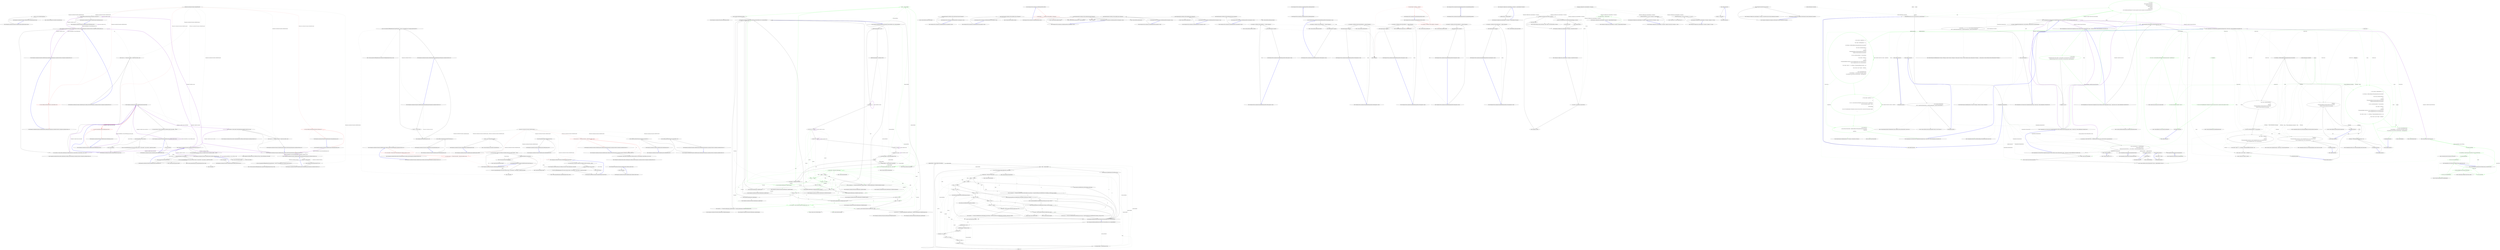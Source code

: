 digraph  {
n55 [label="Humanizer.Localisation.Formatters.DefaultFormatter", span=""];
n0 [cluster="Humanizer.Localisation.Formatters.DefaultFormatter.DefaultFormatter(string)", label="Entry Humanizer.Localisation.Formatters.DefaultFormatter.DefaultFormatter(string)", span="16-16"];
n1 [cluster="Humanizer.Localisation.Formatters.DefaultFormatter.DefaultFormatter(string)", label="_culture = new CultureInfo(localeCode)", span="18-18"];
n2 [cluster="Humanizer.Localisation.Formatters.DefaultFormatter.DefaultFormatter(string)", label="Exit Humanizer.Localisation.Formatters.DefaultFormatter.DefaultFormatter(string)", span="16-16"];
n3 [cluster="System.Globalization.CultureInfo.CultureInfo(string)", label="Entry System.Globalization.CultureInfo.CultureInfo(string)", span="0-0"];
n4 [cluster="Humanizer.Localisation.Formatters.DefaultFormatter.DateHumanize_Now()", label="Entry Humanizer.Localisation.Formatters.DefaultFormatter.DateHumanize_Now()", span="25-25"];
n5 [cluster="Humanizer.Localisation.Formatters.DefaultFormatter.DateHumanize_Now()", label="return GetResourceForDate(TimeUnit.Millisecond, Tense.Past, 0);", span="27-27"];
n6 [cluster="Humanizer.Localisation.Formatters.DefaultFormatter.DateHumanize_Now()", label="Exit Humanizer.Localisation.Formatters.DefaultFormatter.DateHumanize_Now()", span="25-25"];
n7 [cluster="Humanizer.Localisation.Formatters.DefaultFormatter.GetResourceForDate(Humanizer.Localisation.TimeUnit, Humanizer.Localisation.Tense, int)", label="Entry Humanizer.Localisation.Formatters.DefaultFormatter.GetResourceForDate(Humanizer.Localisation.TimeUnit, Humanizer.Localisation.Tense, int)", span="75-75"];
n8 [cluster="Humanizer.Localisation.Formatters.DefaultFormatter.DateHumanize_Never()", label="Entry Humanizer.Localisation.Formatters.DefaultFormatter.DateHumanize_Never()", span="34-34"];
n9 [cluster="Humanizer.Localisation.Formatters.DefaultFormatter.DateHumanize_Never()", color=red, community=0, label="22: return Format(ResourceKeys.DateHumanize.Never);", span="36-36"];
n10 [cluster="Humanizer.Localisation.Formatters.DefaultFormatter.DateHumanize_Never()", label="Exit Humanizer.Localisation.Formatters.DefaultFormatter.DateHumanize_Never()", span="34-34"];
n11 [cluster="Humanizer.Localisation.Formatters.DefaultFormatter.Format(string)", label="Entry Humanizer.Localisation.Formatters.DefaultFormatter.Format(string)", span="93-93"];
n12 [cluster="Humanizer.Localisation.Formatters.DefaultFormatter.DateHumanize(Humanizer.Localisation.TimeUnit, Humanizer.Localisation.Tense, int)", label="Entry Humanizer.Localisation.Formatters.DefaultFormatter.DateHumanize(Humanizer.Localisation.TimeUnit, Humanizer.Localisation.Tense, int)", span="46-46"];
n13 [cluster="Humanizer.Localisation.Formatters.DefaultFormatter.DateHumanize(Humanizer.Localisation.TimeUnit, Humanizer.Localisation.Tense, int)", color=red, community=0, label="8: return GetResourceForDate(timeUnit, timeUnitTense, unit);", span="48-48"];
n14 [cluster="Humanizer.Localisation.Formatters.DefaultFormatter.DateHumanize(Humanizer.Localisation.TimeUnit, Humanizer.Localisation.Tense, int)", label="Exit Humanizer.Localisation.Formatters.DefaultFormatter.DateHumanize(Humanizer.Localisation.TimeUnit, Humanizer.Localisation.Tense, int)", span="46-46"];
n15 [cluster="Humanizer.Localisation.Formatters.DefaultFormatter.TimeSpanHumanize_Zero()", label="Entry Humanizer.Localisation.Formatters.DefaultFormatter.TimeSpanHumanize_Zero()", span="55-55"];
n16 [cluster="Humanizer.Localisation.Formatters.DefaultFormatter.TimeSpanHumanize_Zero()", color=red, community=0, label="10: return GetResourceForTimeSpan(TimeUnit.Millisecond, 0);", span="57-57"];
n17 [cluster="Humanizer.Localisation.Formatters.DefaultFormatter.TimeSpanHumanize_Zero()", label="Exit Humanizer.Localisation.Formatters.DefaultFormatter.TimeSpanHumanize_Zero()", span="55-55"];
n18 [cluster="Humanizer.Localisation.Formatters.DefaultFormatter.GetResourceForTimeSpan(Humanizer.Localisation.TimeUnit, int)", label="Entry Humanizer.Localisation.Formatters.DefaultFormatter.GetResourceForTimeSpan(Humanizer.Localisation.TimeUnit, int)", span="81-81"];
n19 [cluster="Humanizer.Localisation.Formatters.DefaultFormatter.TimeSpanHumanize(Humanizer.Localisation.TimeUnit, int)", label="Entry Humanizer.Localisation.Formatters.DefaultFormatter.TimeSpanHumanize(Humanizer.Localisation.TimeUnit, int)", span="67-67"];
n20 [cluster="Humanizer.Localisation.Formatters.DefaultFormatter.TimeSpanHumanize(Humanizer.Localisation.TimeUnit, int)", label="timeUnit > TimeUnit.Week", span="69-69"];
n21 [cluster="Humanizer.Localisation.Formatters.DefaultFormatter.TimeSpanHumanize(Humanizer.Localisation.TimeUnit, int)", label="throw new ArgumentOutOfRangeException(nameof(timeUnit), ''There's no meaningful way to humanize passed timeUnit.'');", span="70-70"];
n22 [cluster="Humanizer.Localisation.Formatters.DefaultFormatter.TimeSpanHumanize(Humanizer.Localisation.TimeUnit, int)", label="return GetResourceForTimeSpan(timeUnit, unit);", span="72-72"];
n23 [cluster="Humanizer.Localisation.Formatters.DefaultFormatter.TimeSpanHumanize(Humanizer.Localisation.TimeUnit, int)", label="Exit Humanizer.Localisation.Formatters.DefaultFormatter.TimeSpanHumanize(Humanizer.Localisation.TimeUnit, int)", span="67-67"];
n24 [cluster="System.ArgumentOutOfRangeException.ArgumentOutOfRangeException(string, string)", label="Entry System.ArgumentOutOfRangeException.ArgumentOutOfRangeException(string, string)", span="0-0"];
n25 [cluster="Unk.nameof", label="Entry Unk.nameof", span=""];
n26 [cluster="Humanizer.Localisation.Formatters.DefaultFormatter.GetResourceForDate(Humanizer.Localisation.TimeUnit, Humanizer.Localisation.Tense, int)", label="var resourceKey = ResourceKeys.DateHumanize.GetResourceKey(unit, timeUnitTense: timeUnitTense, count: count)", span="77-77"];
n27 [cluster="Humanizer.Localisation.Formatters.DefaultFormatter.GetResourceForDate(Humanizer.Localisation.TimeUnit, Humanizer.Localisation.Tense, int)", label="return count == 1 ? Format(resourceKey) : Format(resourceKey, count);", span="78-78"];
n29 [cluster="Humanizer.Localisation.ResourceKeys.DateHumanize.GetResourceKey(Humanizer.Localisation.TimeUnit, Humanizer.Localisation.Tense, int)", label="Entry Humanizer.Localisation.ResourceKeys.DateHumanize.GetResourceKey(Humanizer.Localisation.TimeUnit, Humanizer.Localisation.Tense, int)", span="35-35"];
n28 [cluster="Humanizer.Localisation.Formatters.DefaultFormatter.GetResourceForDate(Humanizer.Localisation.TimeUnit, Humanizer.Localisation.Tense, int)", label="Exit Humanizer.Localisation.Formatters.DefaultFormatter.GetResourceForDate(Humanizer.Localisation.TimeUnit, Humanizer.Localisation.Tense, int)", span="75-75"];
n30 [cluster="Humanizer.Localisation.Formatters.DefaultFormatter.Format(string, int)", label="Entry Humanizer.Localisation.Formatters.DefaultFormatter.Format(string, int)", span="110-110"];
n31 [cluster="Humanizer.Localisation.Formatters.DefaultFormatter.GetResourceForTimeSpan(Humanizer.Localisation.TimeUnit, int)", label="var resourceKey = ResourceKeys.TimeSpanHumanize.GetResourceKey(unit, count)", span="83-83"];
n32 [cluster="Humanizer.Localisation.Formatters.DefaultFormatter.GetResourceForTimeSpan(Humanizer.Localisation.TimeUnit, int)", label="return count == 1 ? Format(resourceKey) : Format(resourceKey, count);", span="84-84"];
n34 [cluster="Humanizer.Localisation.ResourceKeys.TimeSpanHumanize.GetResourceKey(Humanizer.Localisation.TimeUnit, int)", label="Entry Humanizer.Localisation.ResourceKeys.TimeSpanHumanize.GetResourceKey(Humanizer.Localisation.TimeUnit, int)", span="22-22"];
n33 [cluster="Humanizer.Localisation.Formatters.DefaultFormatter.GetResourceForTimeSpan(Humanizer.Localisation.TimeUnit, int)", label="Exit Humanizer.Localisation.Formatters.DefaultFormatter.GetResourceForTimeSpan(Humanizer.Localisation.TimeUnit, int)", span="81-81"];
n35 [cluster="Humanizer.Localisation.Formatters.DefaultFormatter.Format(string)", label="var resourceString = Resources.GetResource(GetResourceKey(resourceKey), _culture)", span="95-95"];
n37 [cluster="Humanizer.Localisation.Formatters.DefaultFormatter.Format(string)", label="throw new ArgumentException($''The resource object with key '{resourceKey}' was not found'', nameof(resourceKey));", span="98-98"];
n36 [cluster="Humanizer.Localisation.Formatters.DefaultFormatter.Format(string)", label="string.IsNullOrEmpty(resourceString)", span="97-97"];
n40 [cluster="Humanizer.Localisation.Formatters.DefaultFormatter.GetResourceKey(string)", label="Entry Humanizer.Localisation.Formatters.DefaultFormatter.GetResourceKey(string)", span="136-136"];
n41 [cluster="Humanizer.Localisation.Resources.GetResource(string, System.Globalization.CultureInfo)", label="Entry Humanizer.Localisation.Resources.GetResource(string, System.Globalization.CultureInfo)", span="19-19"];
n38 [cluster="Humanizer.Localisation.Formatters.DefaultFormatter.Format(string)", label="return resourceString;", span="100-100"];
n42 [cluster="string.IsNullOrEmpty(string)", label="Entry string.IsNullOrEmpty(string)", span="0-0"];
n39 [cluster="Humanizer.Localisation.Formatters.DefaultFormatter.Format(string)", label="Exit Humanizer.Localisation.Formatters.DefaultFormatter.Format(string)", span="93-93"];
n43 [cluster="System.ArgumentException.ArgumentException(string, string)", label="Entry System.ArgumentException.ArgumentException(string, string)", span="0-0"];
n44 [cluster="Humanizer.Localisation.Formatters.DefaultFormatter.Format(string, int)", label="var resourceString = Resources.GetResource(GetResourceKey(resourceKey, number), _culture)", span="112-112"];
n46 [cluster="Humanizer.Localisation.Formatters.DefaultFormatter.Format(string, int)", label="throw new ArgumentException($''The resource object with key '{resourceKey}' was not found'', nameof(resourceKey));", span="115-115"];
n47 [cluster="Humanizer.Localisation.Formatters.DefaultFormatter.Format(string, int)", label="return resourceString.FormatWith(number);", span="117-117"];
n45 [cluster="Humanizer.Localisation.Formatters.DefaultFormatter.Format(string, int)", label="string.IsNullOrEmpty(resourceString)", span="114-114"];
n49 [cluster="Humanizer.Localisation.Formatters.DefaultFormatter.GetResourceKey(string, int)", label="Entry Humanizer.Localisation.Formatters.DefaultFormatter.GetResourceKey(string, int)", span="126-126"];
n48 [cluster="Humanizer.Localisation.Formatters.DefaultFormatter.Format(string, int)", label="Exit Humanizer.Localisation.Formatters.DefaultFormatter.Format(string, int)", span="110-110"];
n50 [cluster="string.FormatWith(params object[])", label="Entry string.FormatWith(params object[])", span="15-15"];
n51 [cluster="Humanizer.Localisation.Formatters.DefaultFormatter.GetResourceKey(string, int)", label="return resourceKey;", span="128-128"];
n52 [cluster="Humanizer.Localisation.Formatters.DefaultFormatter.GetResourceKey(string, int)", label="Exit Humanizer.Localisation.Formatters.DefaultFormatter.GetResourceKey(string, int)", span="126-126"];
n53 [cluster="Humanizer.Localisation.Formatters.DefaultFormatter.GetResourceKey(string)", label="return resourceKey;", span="138-138"];
n54 [cluster="Humanizer.Localisation.Formatters.DefaultFormatter.GetResourceKey(string)", label="Exit Humanizer.Localisation.Formatters.DefaultFormatter.GetResourceKey(string)", span="136-136"];
d12 [cluster="Humanizer.DateHumanizeExtensions.Humanize(System.DateTime, bool, System.DateTime?)", color=green, community=0, label="4: input > comparisonBase", span="35-35"];
d0 [cluster="Humanizer.DateHumanizeExtensions.Humanize(System.DateTime, bool, System.DateTime?)", label="Entry Humanizer.DateHumanizeExtensions.Humanize(System.DateTime, bool, System.DateTime?)", span="18-18"];
d8 [cluster="Humanizer.DateHumanizeExtensions.Humanize(System.DateTime, bool, System.DateTime?)", label="var comparisonBase = dateToCompareAgainst.Value", span="29-29"];
d10 [cluster="Humanizer.DateHumanizeExtensions.Humanize(System.DateTime, bool, System.DateTime?)", label="comparisonBase = comparisonBase.ToLocalTime()", span="31-31"];
d11 [cluster="Humanizer.DateHumanizeExtensions.Humanize(System.DateTime, bool, System.DateTime?)", label="var formatter = Configurator.Formatter", span="33-33"];
d13 [cluster="Humanizer.DateHumanizeExtensions.Humanize(System.DateTime, bool, System.DateTime?)", label="return formatter.DateHumanize_NotYet();", span="36-36"];
d14 [cluster="Humanizer.DateHumanizeExtensions.Humanize(System.DateTime, bool, System.DateTime?)", color=green, community=0, label="19: var ts = new TimeSpan(comparisonBase.Ticks - input.Ticks)", span="38-38"];
d15 [cluster="Humanizer.DateHumanizeExtensions.Humanize(System.DateTime, bool, System.DateTime?)", color=green, community=0, label="5: double delta = Math.Abs(ts.TotalSeconds)", span="39-39"];
d38 [cluster="System.TimeSpan.TimeSpan(long)", label="Entry System.TimeSpan.TimeSpan(long)", span="0-0"];
d18 [cluster="Humanizer.DateHumanizeExtensions.Humanize(System.DateTime, bool, System.DateTime?)", color=green, community=0, label="4: delta < 2 * minute", span="44-44"];
d4 [cluster="Humanizer.DateHumanizeExtensions.Humanize(System.DateTime, bool, System.DateTime?)", label="int minute = 60 * second", span="24-24"];
d16 [cluster="Humanizer.DateHumanizeExtensions.Humanize(System.DateTime, bool, System.DateTime?)", label="delta < 1 * minute", span="41-41"];
d19 [cluster="Humanizer.DateHumanizeExtensions.Humanize(System.DateTime, bool, System.DateTime?)", color=green, community=0, label="19: return formatter.DateHumanize_SingleMinuteAgo();", span="45-45"];
d20 [cluster="Humanizer.DateHumanizeExtensions.Humanize(System.DateTime, bool, System.DateTime?)", color=green, community=0, label="19: delta < 45 * minute", span="47-47"];
d21 [cluster="Humanizer.DateHumanizeExtensions.Humanize(System.DateTime, bool, System.DateTime?)", label="return formatter.DateHumanize_MultipleMinutesAgo(ts.Minutes);", span="48-48"];
d22 [cluster="Humanizer.DateHumanizeExtensions.Humanize(System.DateTime, bool, System.DateTime?)", label="delta < 90 * minute", span="50-50"];
d35 [cluster="Humanizer.DateHumanizeExtensions.Humanize(System.DateTime, bool, System.DateTime?)", label="Exit Humanizer.DateHumanizeExtensions.Humanize(System.DateTime, bool, System.DateTime?)", span="18-18"];
d42 [cluster="Humanizer.Localisation.IFormatter.DateHumanize_SingleMinuteAgo()", label="Entry Humanizer.Localisation.IFormatter.DateHumanize_SingleMinuteAgo()", span="15-15"];
d39 [cluster="System.Math.Abs(double)", label="Entry System.Math.Abs(double)", span="0-0"];
d17 [cluster="Humanizer.DateHumanizeExtensions.Humanize(System.DateTime, bool, System.DateTime?)", label="return ts.Seconds == 1 ? formatter.DateHumanize_SingleSecondAgo() : formatter.DateHumanize_MultipleSecondsAgo(ts.Seconds);", span="42-42"];
d24 [cluster="Humanizer.DateHumanizeExtensions.Humanize(System.DateTime, bool, System.DateTime?)", label="delta < 24 * hour", span="53-53"];
d25 [cluster="Humanizer.DateHumanizeExtensions.Humanize(System.DateTime, bool, System.DateTime?)", label="return formatter.DateHumanize_MultipleHoursAgo(ts.Hours);", span="54-54"];
d26 [cluster="Humanizer.DateHumanizeExtensions.Humanize(System.DateTime, bool, System.DateTime?)", label="delta < 48 * hour", span="56-56"];
d28 [cluster="Humanizer.DateHumanizeExtensions.Humanize(System.DateTime, bool, System.DateTime?)", label="delta < 30 * day", span="59-59"];
d29 [cluster="Humanizer.DateHumanizeExtensions.Humanize(System.DateTime, bool, System.DateTime?)", label="return formatter.DateHumanize_MultipleDaysAgo(ts.Days);", span="60-60"];
d30 [cluster="Humanizer.DateHumanizeExtensions.Humanize(System.DateTime, bool, System.DateTime?)", label="delta < 12 * month", span="62-62"];
d31 [cluster="Humanizer.DateHumanizeExtensions.Humanize(System.DateTime, bool, System.DateTime?)", color=green, community=0, label="19: int months = Convert.ToInt32(Math.Floor((double)ts.Days / 30))", span="64-64"];
d33 [cluster="Humanizer.DateHumanizeExtensions.Humanize(System.DateTime, bool, System.DateTime?)", label="int years = Convert.ToInt32(Math.Floor((double)ts.Days / 365))", span="68-68"];
d32 [cluster="Humanizer.DateHumanizeExtensions.Humanize(System.DateTime, bool, System.DateTime?)", label="return months <= 1 ? formatter.DateHumanize_SingleMonthAgo() : formatter.DateHumanize_MultipleMonthsAgo(months);", span="65-65"];
d48 [cluster="System.Math.Floor(double)", label="Entry System.Math.Floor(double)", span="0-0"];
d49 [cluster="System.Convert.ToInt32(double)", label="Entry System.Convert.ToInt32(double)", span="0-0"];
d1 [cluster="Humanizer.DateHumanizeExtensions.Humanize(System.DateTime, bool, System.DateTime?)", label="dateToCompareAgainst == null", span="20-20"];
d9 [cluster="Humanizer.DateHumanizeExtensions.Humanize(System.DateTime, bool, System.DateTime?)", label="!utcDate", span="30-30"];
d2 [cluster="Humanizer.DateHumanizeExtensions.Humanize(System.DateTime, bool, System.DateTime?)", label="dateToCompareAgainst = DateTime.UtcNow", span="21-21"];
d7 [cluster="Humanizer.DateHumanizeExtensions.Humanize(System.DateTime, bool, System.DateTime?)", label="int month = 30 * day", span="27-27"];
d36 [cluster="System.DateTime.ToLocalTime()", label="Entry System.DateTime.ToLocalTime()", span="0-0"];
d23 [cluster="Humanizer.DateHumanizeExtensions.Humanize(System.DateTime, bool, System.DateTime?)", label="return formatter.DateHumanize_SingleHourAgo();", span="51-51"];
d27 [cluster="Humanizer.DateHumanizeExtensions.Humanize(System.DateTime, bool, System.DateTime?)", label="return formatter.DateHumanize_SingleDayAgo();", span="57-57"];
d34 [cluster="Humanizer.DateHumanizeExtensions.Humanize(System.DateTime, bool, System.DateTime?)", label="return years <= 1 ? formatter.DateHumanize_SingleYearAgo() : formatter.DateHumanize_MultipleYearsAgo(years);", span="69-69"];
d37 [cluster="Humanizer.Localisation.IFormatter.DateHumanize_NotYet()", label="Entry Humanizer.Localisation.IFormatter.DateHumanize_NotYet()", span="17-17"];
d3 [cluster="Humanizer.DateHumanizeExtensions.Humanize(System.DateTime, bool, System.DateTime?)", label="int second = 1", span="23-23"];
d5 [cluster="Humanizer.DateHumanizeExtensions.Humanize(System.DateTime, bool, System.DateTime?)", label="int hour = 60 * minute", span="25-25"];
d43 [cluster="Humanizer.Localisation.IFormatter.DateHumanize_MultipleMinutesAgo(int)", label="Entry Humanizer.Localisation.IFormatter.DateHumanize_MultipleMinutesAgo(int)", span="11-11"];
d40 [cluster="Humanizer.Localisation.IFormatter.DateHumanize_SingleSecondAgo()", label="Entry Humanizer.Localisation.IFormatter.DateHumanize_SingleSecondAgo()", span="19-19"];
d41 [cluster="Humanizer.Localisation.IFormatter.DateHumanize_MultipleSecondsAgo(int)", label="Entry Humanizer.Localisation.IFormatter.DateHumanize_MultipleSecondsAgo(int)", span="13-13"];
d45 [cluster="Humanizer.Localisation.IFormatter.DateHumanize_MultipleHoursAgo(int)", label="Entry Humanizer.Localisation.IFormatter.DateHumanize_MultipleHoursAgo(int)", span="10-10"];
d6 [cluster="Humanizer.DateHumanizeExtensions.Humanize(System.DateTime, bool, System.DateTime?)", label="int day = 24 * hour", span="26-26"];
d47 [cluster="Humanizer.Localisation.IFormatter.DateHumanize_MultipleDaysAgo(int)", label="Entry Humanizer.Localisation.IFormatter.DateHumanize_MultipleDaysAgo(int)", span="9-9"];
d50 [cluster="Humanizer.Localisation.IFormatter.DateHumanize_SingleMonthAgo()", label="Entry Humanizer.Localisation.IFormatter.DateHumanize_SingleMonthAgo()", span="18-18"];
d51 [cluster="Humanizer.Localisation.IFormatter.DateHumanize_MultipleMonthsAgo(int)", label="Entry Humanizer.Localisation.IFormatter.DateHumanize_MultipleMonthsAgo(int)", span="12-12"];
d44 [cluster="Humanizer.Localisation.IFormatter.DateHumanize_SingleHourAgo()", label="Entry Humanizer.Localisation.IFormatter.DateHumanize_SingleHourAgo()", span="16-16"];
d46 [cluster="Humanizer.Localisation.IFormatter.DateHumanize_SingleDayAgo()", label="Entry Humanizer.Localisation.IFormatter.DateHumanize_SingleDayAgo()", span="21-21"];
d52 [cluster="Humanizer.Localisation.IFormatter.DateHumanize_SingleYearAgo()", label="Entry Humanizer.Localisation.IFormatter.DateHumanize_SingleYearAgo()", span="20-20"];
d53 [cluster="Humanizer.Localisation.IFormatter.DateHumanize_MultipleYearsAgo(int)", label="Entry Humanizer.Localisation.IFormatter.DateHumanize_MultipleYearsAgo(int)", span="14-14"];
m0_28 [cluster="Humanizer.Tests.Localisation.ar.DateHumanizeTests.NotYet()", file="DateHumanizeTests.cs", label="Entry Humanizer.Tests.Localisation.ar.DateHumanizeTests.NotYet()", span="72-72"];
m0_29 [cluster="Humanizer.Tests.Localisation.ar.DateHumanizeTests.NotYet()", color=red, community=0, file="DateHumanizeTests.cs", label="2: Assert.Equal(''ليس بعد'', DateTime.UtcNow.AddDays(1).Humanize())", span="74-74"];
m0_30 [cluster="Humanizer.Tests.Localisation.ar.DateHumanizeTests.NotYet()", file="DateHumanizeTests.cs", label="Exit Humanizer.Tests.Localisation.ar.DateHumanizeTests.NotYet()", span="72-72"];
m0_20 [cluster="Humanizer.Tests.Localisation.ar.DateHumanizeTests.SecondsAgo(int, string)", file="DateHumanizeTests.cs", label="Entry Humanizer.Tests.Localisation.ar.DateHumanizeTests.SecondsAgo(int, string)", span="56-56"];
m0_21 [cluster="Humanizer.Tests.Localisation.ar.DateHumanizeTests.SecondsAgo(int, string)", file="DateHumanizeTests.cs", label="Assert.Equal(expected, DateTime.UtcNow.AddSeconds(seconds).Humanize())", span="58-58"];
m0_22 [cluster="Humanizer.Tests.Localisation.ar.DateHumanizeTests.SecondsAgo(int, string)", file="DateHumanizeTests.cs", label="Exit Humanizer.Tests.Localisation.ar.DateHumanizeTests.SecondsAgo(int, string)", span="56-56"];
m0_6 [cluster="System.DateTime.Humanize(bool, System.DateTime?)", file="DateHumanizeTests.cs", label="Entry System.DateTime.Humanize(bool, System.DateTime?)", span="18-18"];
m0_8 [cluster="Humanizer.Tests.Localisation.ar.DateHumanizeTests.HoursAgo(int, string)", file="DateHumanizeTests.cs", label="Entry Humanizer.Tests.Localisation.ar.DateHumanizeTests.HoursAgo(int, string)", span="26-26"];
m0_9 [cluster="Humanizer.Tests.Localisation.ar.DateHumanizeTests.HoursAgo(int, string)", file="DateHumanizeTests.cs", label="Assert.Equal(expected, DateTime.UtcNow.AddHours(hours).Humanize())", span="28-28"];
m0_10 [cluster="Humanizer.Tests.Localisation.ar.DateHumanizeTests.HoursAgo(int, string)", file="DateHumanizeTests.cs", label="Exit Humanizer.Tests.Localisation.ar.DateHumanizeTests.HoursAgo(int, string)", span="26-26"];
m0_19 [cluster="System.DateTime.AddMonths(int)", file="DateHumanizeTests.cs", label="Entry System.DateTime.AddMonths(int)", span="0-0"];
m0_15 [cluster="System.DateTime.AddMinutes(double)", file="DateHumanizeTests.cs", label="Entry System.DateTime.AddMinutes(double)", span="0-0"];
m0_23 [cluster="System.DateTime.AddSeconds(double)", file="DateHumanizeTests.cs", label="Entry System.DateTime.AddSeconds(double)", span="0-0"];
m0_27 [cluster="System.DateTime.AddYears(int)", file="DateHumanizeTests.cs", label="Entry System.DateTime.AddYears(int)", span="0-0"];
m0_16 [cluster="Humanizer.Tests.Localisation.ar.DateHumanizeTests.MonthsAgo(int, string)", file="DateHumanizeTests.cs", label="Entry Humanizer.Tests.Localisation.ar.DateHumanizeTests.MonthsAgo(int, string)", span="46-46"];
m0_17 [cluster="Humanizer.Tests.Localisation.ar.DateHumanizeTests.MonthsAgo(int, string)", file="DateHumanizeTests.cs", label="Assert.Equal(expected, DateTime.UtcNow.AddMonths(months).Humanize())", span="48-48"];
m0_18 [cluster="Humanizer.Tests.Localisation.ar.DateHumanizeTests.MonthsAgo(int, string)", file="DateHumanizeTests.cs", label="Exit Humanizer.Tests.Localisation.ar.DateHumanizeTests.MonthsAgo(int, string)", span="46-46"];
m0_7 [cluster="Unk.Equal", file="DateHumanizeTests.cs", label="Entry Unk.Equal", span=""];
m0_2 [cluster="Humanizer.Tests.Localisation.ar.DateHumanizeTests.DaysAgo(int, string)", file="DateHumanizeTests.cs", label="Entry Humanizer.Tests.Localisation.ar.DateHumanizeTests.DaysAgo(int, string)", span="16-16"];
m0_3 [cluster="Humanizer.Tests.Localisation.ar.DateHumanizeTests.DaysAgo(int, string)", file="DateHumanizeTests.cs", label="Assert.Equal(expected, DateTime.UtcNow.AddDays(days).Humanize())", span="18-18"];
m0_4 [cluster="Humanizer.Tests.Localisation.ar.DateHumanizeTests.DaysAgo(int, string)", file="DateHumanizeTests.cs", label="Exit Humanizer.Tests.Localisation.ar.DateHumanizeTests.DaysAgo(int, string)", span="16-16"];
m0_24 [cluster="Humanizer.Tests.Localisation.ar.DateHumanizeTests.YearsAgo(int, string)", file="DateHumanizeTests.cs", label="Entry Humanizer.Tests.Localisation.ar.DateHumanizeTests.YearsAgo(int, string)", span="66-66"];
m0_25 [cluster="Humanizer.Tests.Localisation.ar.DateHumanizeTests.YearsAgo(int, string)", file="DateHumanizeTests.cs", label="Assert.Equal(expected, DateTime.UtcNow.AddYears(years).Humanize())", span="68-68"];
m0_26 [cluster="Humanizer.Tests.Localisation.ar.DateHumanizeTests.YearsAgo(int, string)", file="DateHumanizeTests.cs", label="Exit Humanizer.Tests.Localisation.ar.DateHumanizeTests.YearsAgo(int, string)", span="66-66"];
m0_12 [cluster="Humanizer.Tests.Localisation.ar.DateHumanizeTests.MinutesAgo(int, string)", file="DateHumanizeTests.cs", label="Entry Humanizer.Tests.Localisation.ar.DateHumanizeTests.MinutesAgo(int, string)", span="36-36"];
m0_13 [cluster="Humanizer.Tests.Localisation.ar.DateHumanizeTests.MinutesAgo(int, string)", file="DateHumanizeTests.cs", label="Assert.Equal(expected, DateTime.UtcNow.AddMinutes(minutes).Humanize())", span="38-38"];
m0_14 [cluster="Humanizer.Tests.Localisation.ar.DateHumanizeTests.MinutesAgo(int, string)", file="DateHumanizeTests.cs", label="Exit Humanizer.Tests.Localisation.ar.DateHumanizeTests.MinutesAgo(int, string)", span="36-36"];
m0_0 [cluster="Humanizer.Tests.Localisation.ar.DateHumanizeTests.DateHumanizeTests()", file="DateHumanizeTests.cs", label="Entry Humanizer.Tests.Localisation.ar.DateHumanizeTests.DateHumanizeTests()", span="8-8"];
m0_1 [cluster="Humanizer.Tests.Localisation.ar.DateHumanizeTests.DateHumanizeTests()", file="DateHumanizeTests.cs", label="Exit Humanizer.Tests.Localisation.ar.DateHumanizeTests.DateHumanizeTests()", span="8-8"];
m0_5 [cluster="System.DateTime.AddDays(double)", file="DateHumanizeTests.cs", label="Entry System.DateTime.AddDays(double)", span="0-0"];
m0_11 [cluster="System.DateTime.AddHours(double)", file="DateHumanizeTests.cs", label="Entry System.DateTime.AddHours(double)", span="0-0"];
m1_36 [cluster="System.TimeSpan.TimeSpan(long)", file="DateHumanizeTests.fi-FI.cs", label="Entry System.TimeSpan.TimeSpan(long)", span="0-0"];
m1_37 [cluster="System.Math.Abs(double)", file="DateHumanizeTests.fi-FI.cs", label="Entry System.Math.Abs(double)", span="0-0"];
m1_40 [cluster="System.Convert.ToInt32(double)", file="DateHumanizeTests.fi-FI.cs", label="Entry System.Convert.ToInt32(double)", span="0-0"];
m1_39 [cluster="System.Math.Floor(double)", file="DateHumanizeTests.fi-FI.cs", label="Entry System.Math.Floor(double)", span="0-0"];
m1_38 [cluster="string.Format(string, object)", file="DateHumanizeTests.fi-FI.cs", label="Entry string.Format(string, object)", span="0-0"];
m1_0 [cluster="Humanizer.DateHumanizeExtensions.Humanize(System.DateTime, bool, System.DateTime?)", file="DateHumanizeTests.fi-FI.cs", label="Entry Humanizer.DateHumanizeExtensions.Humanize(System.DateTime, bool, System.DateTime?)", span="16-16"];
m1_1 [cluster="Humanizer.DateHumanizeExtensions.Humanize(System.DateTime, bool, System.DateTime?)", file="DateHumanizeTests.fi-FI.cs", label="dateToHumanize == null", span="18-18"];
m1_8 [cluster="Humanizer.DateHumanizeExtensions.Humanize(System.DateTime, bool, System.DateTime?)", file="DateHumanizeTests.fi-FI.cs", label="var comparisonBase = dateToHumanize.Value", span="27-27"];
m1_9 [cluster="Humanizer.DateHumanizeExtensions.Humanize(System.DateTime, bool, System.DateTime?)", file="DateHumanizeTests.fi-FI.cs", label="!utcDate", span="28-28"];
m1_11 [cluster="Humanizer.DateHumanizeExtensions.Humanize(System.DateTime, bool, System.DateTime?)", file="DateHumanizeTests.fi-FI.cs", label="input > comparisonBase", span="31-31"];
m1_13 [cluster="Humanizer.DateHumanizeExtensions.Humanize(System.DateTime, bool, System.DateTime?)", file="DateHumanizeTests.fi-FI.cs", label="var ts = new TimeSpan(comparisonBase.Ticks - input.Ticks)", span="34-34"];
m1_2 [cluster="Humanizer.DateHumanizeExtensions.Humanize(System.DateTime, bool, System.DateTime?)", file="DateHumanizeTests.fi-FI.cs", label="dateToHumanize = DateTime.UtcNow", span="19-19"];
m1_3 [cluster="Humanizer.DateHumanizeExtensions.Humanize(System.DateTime, bool, System.DateTime?)", file="DateHumanizeTests.fi-FI.cs", label="int second = 1", span="21-21"];
m1_4 [cluster="Humanizer.DateHumanizeExtensions.Humanize(System.DateTime, bool, System.DateTime?)", file="DateHumanizeTests.fi-FI.cs", label="int minute = 60 * second", span="22-22"];
m1_5 [cluster="Humanizer.DateHumanizeExtensions.Humanize(System.DateTime, bool, System.DateTime?)", file="DateHumanizeTests.fi-FI.cs", label="int hour = 60 * minute", span="23-23"];
m1_15 [cluster="Humanizer.DateHumanizeExtensions.Humanize(System.DateTime, bool, System.DateTime?)", file="DateHumanizeTests.fi-FI.cs", label="delta < 1 * minute", span="37-37"];
m1_17 [cluster="Humanizer.DateHumanizeExtensions.Humanize(System.DateTime, bool, System.DateTime?)", file="DateHumanizeTests.fi-FI.cs", label="delta < 2 * minute", span="40-40"];
m1_19 [cluster="Humanizer.DateHumanizeExtensions.Humanize(System.DateTime, bool, System.DateTime?)", file="DateHumanizeTests.fi-FI.cs", label="delta < 45 * minute", span="43-43"];
m1_21 [cluster="Humanizer.DateHumanizeExtensions.Humanize(System.DateTime, bool, System.DateTime?)", file="DateHumanizeTests.fi-FI.cs", label="delta < 90 * minute", span="46-46"];
m1_6 [cluster="Humanizer.DateHumanizeExtensions.Humanize(System.DateTime, bool, System.DateTime?)", file="DateHumanizeTests.fi-FI.cs", label="int day = 24 * hour", span="24-24"];
m1_23 [cluster="Humanizer.DateHumanizeExtensions.Humanize(System.DateTime, bool, System.DateTime?)", file="DateHumanizeTests.fi-FI.cs", label="delta < 24 * hour", span="49-49"];
m1_25 [cluster="Humanizer.DateHumanizeExtensions.Humanize(System.DateTime, bool, System.DateTime?)", file="DateHumanizeTests.fi-FI.cs", label="delta < 48 * hour", span="52-52"];
m1_7 [cluster="Humanizer.DateHumanizeExtensions.Humanize(System.DateTime, bool, System.DateTime?)", file="DateHumanizeTests.fi-FI.cs", label="int month = 30 * day", span="25-25"];
m1_27 [cluster="Humanizer.DateHumanizeExtensions.Humanize(System.DateTime, bool, System.DateTime?)", file="DateHumanizeTests.fi-FI.cs", label="delta < 30 * day", span="55-55"];
m1_29 [cluster="Humanizer.DateHumanizeExtensions.Humanize(System.DateTime, bool, System.DateTime?)", file="DateHumanizeTests.fi-FI.cs", label="delta < 12 * month", span="58-58"];
m1_10 [cluster="Humanizer.DateHumanizeExtensions.Humanize(System.DateTime, bool, System.DateTime?)", file="DateHumanizeTests.fi-FI.cs", label="comparisonBase = comparisonBase.ToLocalTime()", span="29-29"];
m1_12 [cluster="Humanizer.DateHumanizeExtensions.Humanize(System.DateTime, bool, System.DateTime?)", file="DateHumanizeTests.fi-FI.cs", label="return Resources.DateExtensions_FutureDate_not_yet;", span="32-32"];
m1_14 [cluster="Humanizer.DateHumanizeExtensions.Humanize(System.DateTime, bool, System.DateTime?)", file="DateHumanizeTests.fi-FI.cs", label="double delta = Math.Abs(ts.TotalSeconds)", span="35-35"];
m1_16 [cluster="Humanizer.DateHumanizeExtensions.Humanize(System.DateTime, bool, System.DateTime?)", file="DateHumanizeTests.fi-FI.cs", label="return ts.Seconds == 1 ? Resources.DateExtensions_OneSecondAgo_one_second_ago : string.Format(Resources.DateExtensions_SecondsAgo__seconds_ago, ts.Seconds);", span="38-38"];
m1_20 [cluster="Humanizer.DateHumanizeExtensions.Humanize(System.DateTime, bool, System.DateTime?)", file="DateHumanizeTests.fi-FI.cs", label="return string.Format(Resources.DateExtensions_MinutesAgo__minutes_ago, ts.Minutes);", span="44-44"];
m1_24 [cluster="Humanizer.DateHumanizeExtensions.Humanize(System.DateTime, bool, System.DateTime?)", file="DateHumanizeTests.fi-FI.cs", label="return string.Format(Resources.DateExtensions_HoursAgo__hours_ago, ts.Hours);", span="50-50"];
m1_28 [cluster="Humanizer.DateHumanizeExtensions.Humanize(System.DateTime, bool, System.DateTime?)", file="DateHumanizeTests.fi-FI.cs", label="return string.Format(Resources.DateExtensions_DaysAgo__days_ago, ts.Days);", span="56-56"];
m1_30 [cluster="Humanizer.DateHumanizeExtensions.Humanize(System.DateTime, bool, System.DateTime?)", file="DateHumanizeTests.fi-FI.cs", label="int months = Convert.ToInt32(Math.Floor((double)ts.Days / 30))", span="60-60"];
m1_32 [cluster="Humanizer.DateHumanizeExtensions.Humanize(System.DateTime, bool, System.DateTime?)", file="DateHumanizeTests.fi-FI.cs", label="int years = Convert.ToInt32(Math.Floor((double)ts.Days / 365))", span="64-64"];
m1_18 [cluster="Humanizer.DateHumanizeExtensions.Humanize(System.DateTime, bool, System.DateTime?)", file="DateHumanizeTests.fi-FI.cs", label="return Resources.DateExtensions_OneMinuteAgo_a_minute_ago;", span="41-41"];
m1_22 [cluster="Humanizer.DateHumanizeExtensions.Humanize(System.DateTime, bool, System.DateTime?)", file="DateHumanizeTests.fi-FI.cs", label="return Resources.DateExtensions_OneHourAgo_an_hour_ago;", span="47-47"];
m1_26 [cluster="Humanizer.DateHumanizeExtensions.Humanize(System.DateTime, bool, System.DateTime?)", file="DateHumanizeTests.fi-FI.cs", label="return Resources.DateExtensions_Yesterday_yesterday;", span="53-53"];
m1_31 [cluster="Humanizer.DateHumanizeExtensions.Humanize(System.DateTime, bool, System.DateTime?)", file="DateHumanizeTests.fi-FI.cs", label="return months <= 1 ? Resources.DateExtensions_OneMonthAgo_one_month_ago : string.Format(Resources.DateExtensions_MonthsAgo__months_ago, months);", span="61-61"];
m1_33 [cluster="Humanizer.DateHumanizeExtensions.Humanize(System.DateTime, bool, System.DateTime?)", file="DateHumanizeTests.fi-FI.cs", label="return years <= 1 ? Resources.DateExtensions_OneYearAgo_one_year_ago : string.Format(Resources.DateExtensions_YearsAgo__years_ago, years);", span="65-65"];
m1_34 [cluster="Humanizer.DateHumanizeExtensions.Humanize(System.DateTime, bool, System.DateTime?)", file="DateHumanizeTests.fi-FI.cs", label="Exit Humanizer.DateHumanizeExtensions.Humanize(System.DateTime, bool, System.DateTime?)", span="16-16"];
m2_51 [cluster="Humanizer.Localisation.Formatters.DefaultFormatter.GetResourceKey(string, int)", file="DateHumanizeTests.nb-NO.cs", label="return resourceKey;", span="128-128"];
m2_30 [cluster="Humanizer.Localisation.Formatters.DefaultFormatter.Format(string, int)", file="DateHumanizeTests.nb-NO.cs", label="Entry Humanizer.Localisation.Formatters.DefaultFormatter.Format(string, int)", span="110-110"];
m2_44 [cluster="Humanizer.Localisation.Formatters.DefaultFormatter.Format(string, int)", file="DateHumanizeTests.nb-NO.cs", label="var resourceString = Resources.GetResource(GetResourceKey(resourceKey, number), _culture)", span="112-112"];
m2_46 [cluster="Humanizer.Localisation.Formatters.DefaultFormatter.Format(string, int)", file="DateHumanizeTests.nb-NO.cs", label="throw new ArgumentException($''The resource object with key '{resourceKey}' was not found'', nameof(resourceKey));", span="115-115"];
m2_47 [cluster="Humanizer.Localisation.Formatters.DefaultFormatter.Format(string, int)", file="DateHumanizeTests.nb-NO.cs", label="return resourceString.FormatWith(number);", span="117-117"];
m2_45 [cluster="Humanizer.Localisation.Formatters.DefaultFormatter.Format(string, int)", file="DateHumanizeTests.nb-NO.cs", label="string.IsNullOrEmpty(resourceString)", span="114-114"];
m2_48 [cluster="Humanizer.Localisation.Formatters.DefaultFormatter.Format(string, int)", file="DateHumanizeTests.nb-NO.cs", label="Exit Humanizer.Localisation.Formatters.DefaultFormatter.Format(string, int)", span="110-110"];
m2_18 [cluster="Humanizer.Localisation.Formatters.DefaultFormatter.GetResourceForTimeSpan(Humanizer.Localisation.TimeUnit, int)", file="DateHumanizeTests.nb-NO.cs", label="Entry Humanizer.Localisation.Formatters.DefaultFormatter.GetResourceForTimeSpan(Humanizer.Localisation.TimeUnit, int)", span="81-81"];
m2_31 [cluster="Humanizer.Localisation.Formatters.DefaultFormatter.GetResourceForTimeSpan(Humanizer.Localisation.TimeUnit, int)", color=red, community=0, file="DateHumanizeTests.nb-NO.cs", label="29: var resourceKey = ResourceKeys.TimeSpanHumanize.GetResourceKey(unit, count)", span="83-83"];
m2_32 [cluster="Humanizer.Localisation.Formatters.DefaultFormatter.GetResourceForTimeSpan(Humanizer.Localisation.TimeUnit, int)", color=red, community=0, file="DateHumanizeTests.nb-NO.cs", label="34: return count == 1 ? Format(resourceKey) : Format(resourceKey, count);", span="84-84"];
m2_33 [cluster="Humanizer.Localisation.Formatters.DefaultFormatter.GetResourceForTimeSpan(Humanizer.Localisation.TimeUnit, int)", file="DateHumanizeTests.nb-NO.cs", label="Exit Humanizer.Localisation.Formatters.DefaultFormatter.GetResourceForTimeSpan(Humanizer.Localisation.TimeUnit, int)", span="81-81"];
m2_24 [cluster="System.ArgumentOutOfRangeException.ArgumentOutOfRangeException(string, string)", file="DateHumanizeTests.nb-NO.cs", label="Entry System.ArgumentOutOfRangeException.ArgumentOutOfRangeException(string, string)", span="0-0"];
m2_25 [cluster="Unk.nameof", file="DateHumanizeTests.nb-NO.cs", label="Entry Unk.nameof", span=""];
m2_40 [cluster="Humanizer.Localisation.Formatters.DefaultFormatter.GetResourceKey(string)", file="DateHumanizeTests.nb-NO.cs", label="Entry Humanizer.Localisation.Formatters.DefaultFormatter.GetResourceKey(string)", span="136-136"];
m2_53 [cluster="Humanizer.Localisation.Formatters.DefaultFormatter.GetResourceKey(string)", file="DateHumanizeTests.nb-NO.cs", label="return resourceKey;", span="138-138"];
m2_54 [cluster="Humanizer.Localisation.Formatters.DefaultFormatter.GetResourceKey(string)", file="DateHumanizeTests.nb-NO.cs", label="Exit Humanizer.Localisation.Formatters.DefaultFormatter.GetResourceKey(string)", span="136-136"];
m2_15 [cluster="Humanizer.Localisation.Formatters.DefaultFormatter.TimeSpanHumanize_Zero()", file="DateHumanizeTests.nb-NO.cs", label="Entry Humanizer.Localisation.Formatters.DefaultFormatter.TimeSpanHumanize_Zero()", span="55-55"];
m2_16 [cluster="Humanizer.Localisation.Formatters.DefaultFormatter.TimeSpanHumanize_Zero()", file="DateHumanizeTests.nb-NO.cs", label="return GetResourceForTimeSpan(TimeUnit.Millisecond, 0);", span="57-57"];
m2_17 [cluster="Humanizer.Localisation.Formatters.DefaultFormatter.TimeSpanHumanize_Zero()", file="DateHumanizeTests.nb-NO.cs", label="Exit Humanizer.Localisation.Formatters.DefaultFormatter.TimeSpanHumanize_Zero()", span="55-55"];
m2_3 [cluster="System.Globalization.CultureInfo.CultureInfo(string)", file="DateHumanizeTests.nb-NO.cs", label="Entry System.Globalization.CultureInfo.CultureInfo(string)", span="0-0"];
m2_0 [cluster="Humanizer.Localisation.Formatters.DefaultFormatter.DefaultFormatter(string)", file="DateHumanizeTests.nb-NO.cs", label="Entry Humanizer.Localisation.Formatters.DefaultFormatter.DefaultFormatter(string)", span="16-16"];
m2_1 [cluster="Humanizer.Localisation.Formatters.DefaultFormatter.DefaultFormatter(string)", file="DateHumanizeTests.nb-NO.cs", label="_culture = new CultureInfo(localeCode)", span="18-18"];
m2_2 [cluster="Humanizer.Localisation.Formatters.DefaultFormatter.DefaultFormatter(string)", file="DateHumanizeTests.nb-NO.cs", label="Exit Humanizer.Localisation.Formatters.DefaultFormatter.DefaultFormatter(string)", span="16-16"];
m2_7 [cluster="Humanizer.Localisation.Formatters.DefaultFormatter.GetResourceForDate(Humanizer.Localisation.TimeUnit, Humanizer.Localisation.Tense, int)", file="DateHumanizeTests.nb-NO.cs", label="Entry Humanizer.Localisation.Formatters.DefaultFormatter.GetResourceForDate(Humanizer.Localisation.TimeUnit, Humanizer.Localisation.Tense, int)", span="75-75"];
m2_26 [cluster="Humanizer.Localisation.Formatters.DefaultFormatter.GetResourceForDate(Humanizer.Localisation.TimeUnit, Humanizer.Localisation.Tense, int)", file="DateHumanizeTests.nb-NO.cs", label="var resourceKey = ResourceKeys.DateHumanize.GetResourceKey(unit, timeUnitTense: timeUnitTense, count: count)", span="77-77"];
m2_27 [cluster="Humanizer.Localisation.Formatters.DefaultFormatter.GetResourceForDate(Humanizer.Localisation.TimeUnit, Humanizer.Localisation.Tense, int)", color=red, community=0, file="DateHumanizeTests.nb-NO.cs", label="0: return count == 1 ? Format(resourceKey) : Format(resourceKey, count);", span="78-78"];
m2_28 [cluster="Humanizer.Localisation.Formatters.DefaultFormatter.GetResourceForDate(Humanizer.Localisation.TimeUnit, Humanizer.Localisation.Tense, int)", file="DateHumanizeTests.nb-NO.cs", label="Exit Humanizer.Localisation.Formatters.DefaultFormatter.GetResourceForDate(Humanizer.Localisation.TimeUnit, Humanizer.Localisation.Tense, int)", span="75-75"];
m2_29 [cluster="Humanizer.Localisation.ResourceKeys.DateHumanize.GetResourceKey(Humanizer.Localisation.TimeUnit, Humanizer.Localisation.Tense, int)", file="DateHumanizeTests.nb-NO.cs", label="Entry Humanizer.Localisation.ResourceKeys.DateHumanize.GetResourceKey(Humanizer.Localisation.TimeUnit, Humanizer.Localisation.Tense, int)", span="35-35"];
m2_42 [cluster="string.IsNullOrEmpty(string)", file="DateHumanizeTests.nb-NO.cs", label="Entry string.IsNullOrEmpty(string)", span="0-0"];
m2_19 [cluster="Humanizer.Localisation.Formatters.DefaultFormatter.TimeSpanHumanize(Humanizer.Localisation.TimeUnit, int)", file="DateHumanizeTests.nb-NO.cs", label="Entry Humanizer.Localisation.Formatters.DefaultFormatter.TimeSpanHumanize(Humanizer.Localisation.TimeUnit, int)", span="67-67"];
m2_20 [cluster="Humanizer.Localisation.Formatters.DefaultFormatter.TimeSpanHumanize(Humanizer.Localisation.TimeUnit, int)", file="DateHumanizeTests.nb-NO.cs", label="timeUnit > TimeUnit.Week", span="69-69"];
m2_21 [cluster="Humanizer.Localisation.Formatters.DefaultFormatter.TimeSpanHumanize(Humanizer.Localisation.TimeUnit, int)", file="DateHumanizeTests.nb-NO.cs", label="throw new ArgumentOutOfRangeException(nameof(timeUnit), ''There's no meaningful way to humanize passed timeUnit.'');", span="70-70"];
m2_22 [cluster="Humanizer.Localisation.Formatters.DefaultFormatter.TimeSpanHumanize(Humanizer.Localisation.TimeUnit, int)", file="DateHumanizeTests.nb-NO.cs", label="return GetResourceForTimeSpan(timeUnit, unit);", span="72-72"];
m2_23 [cluster="Humanizer.Localisation.Formatters.DefaultFormatter.TimeSpanHumanize(Humanizer.Localisation.TimeUnit, int)", file="DateHumanizeTests.nb-NO.cs", label="Exit Humanizer.Localisation.Formatters.DefaultFormatter.TimeSpanHumanize(Humanizer.Localisation.TimeUnit, int)", span="67-67"];
m2_8 [cluster="Humanizer.Localisation.Formatters.DefaultFormatter.DateHumanize_Never()", file="DateHumanizeTests.nb-NO.cs", label="Entry Humanizer.Localisation.Formatters.DefaultFormatter.DateHumanize_Never()", span="34-34"];
m2_9 [cluster="Humanizer.Localisation.Formatters.DefaultFormatter.DateHumanize_Never()", file="DateHumanizeTests.nb-NO.cs", label="return Format(ResourceKeys.DateHumanize.Never);", span="36-36"];
m2_10 [cluster="Humanizer.Localisation.Formatters.DefaultFormatter.DateHumanize_Never()", file="DateHumanizeTests.nb-NO.cs", label="Exit Humanizer.Localisation.Formatters.DefaultFormatter.DateHumanize_Never()", span="34-34"];
m2_11 [cluster="Humanizer.Localisation.Formatters.DefaultFormatter.Format(string)", file="DateHumanizeTests.nb-NO.cs", label="Entry Humanizer.Localisation.Formatters.DefaultFormatter.Format(string)", span="93-93"];
m2_35 [cluster="Humanizer.Localisation.Formatters.DefaultFormatter.Format(string)", file="DateHumanizeTests.nb-NO.cs", label="var resourceString = Resources.GetResource(GetResourceKey(resourceKey), _culture)", span="95-95"];
m2_37 [cluster="Humanizer.Localisation.Formatters.DefaultFormatter.Format(string)", file="DateHumanizeTests.nb-NO.cs", label="throw new ArgumentException($''The resource object with key '{resourceKey}' was not found'', nameof(resourceKey));", span="98-98"];
m2_36 [cluster="Humanizer.Localisation.Formatters.DefaultFormatter.Format(string)", file="DateHumanizeTests.nb-NO.cs", label="string.IsNullOrEmpty(resourceString)", span="97-97"];
m2_38 [cluster="Humanizer.Localisation.Formatters.DefaultFormatter.Format(string)", file="DateHumanizeTests.nb-NO.cs", label="return resourceString;", span="100-100"];
m2_39 [cluster="Humanizer.Localisation.Formatters.DefaultFormatter.Format(string)", file="DateHumanizeTests.nb-NO.cs", label="Exit Humanizer.Localisation.Formatters.DefaultFormatter.Format(string)", span="93-93"];
m2_50 [cluster="string.FormatWith(params object[])", file="DateHumanizeTests.nb-NO.cs", label="Entry string.FormatWith(params object[])", span="15-15"];
m2_41 [cluster="Humanizer.Localisation.Resources.GetResource(string, System.Globalization.CultureInfo)", file="DateHumanizeTests.nb-NO.cs", label="Entry Humanizer.Localisation.Resources.GetResource(string, System.Globalization.CultureInfo)", span="19-19"];
m2_4 [cluster="Humanizer.Localisation.Formatters.DefaultFormatter.DateHumanize_Now()", file="DateHumanizeTests.nb-NO.cs", label="Entry Humanizer.Localisation.Formatters.DefaultFormatter.DateHumanize_Now()", span="25-25"];
m2_5 [cluster="Humanizer.Localisation.Formatters.DefaultFormatter.DateHumanize_Now()", file="DateHumanizeTests.nb-NO.cs", label="return GetResourceForDate(TimeUnit.Millisecond, Tense.Past, 0);", span="27-27"];
m2_6 [cluster="Humanizer.Localisation.Formatters.DefaultFormatter.DateHumanize_Now()", file="DateHumanizeTests.nb-NO.cs", label="Exit Humanizer.Localisation.Formatters.DefaultFormatter.DateHumanize_Now()", span="25-25"];
m2_12 [cluster="Humanizer.Localisation.Formatters.DefaultFormatter.DateHumanize(Humanizer.Localisation.TimeUnit, Humanizer.Localisation.Tense, int)", file="DateHumanizeTests.nb-NO.cs", label="Entry Humanizer.Localisation.Formatters.DefaultFormatter.DateHumanize(Humanizer.Localisation.TimeUnit, Humanizer.Localisation.Tense, int)", span="46-46"];
m2_13 [cluster="Humanizer.Localisation.Formatters.DefaultFormatter.DateHumanize(Humanizer.Localisation.TimeUnit, Humanizer.Localisation.Tense, int)", file="DateHumanizeTests.nb-NO.cs", label="return GetResourceForDate(timeUnit, timeUnitTense, unit);", span="48-48"];
m2_14 [cluster="Humanizer.Localisation.Formatters.DefaultFormatter.DateHumanize(Humanizer.Localisation.TimeUnit, Humanizer.Localisation.Tense, int)", file="DateHumanizeTests.nb-NO.cs", label="Exit Humanizer.Localisation.Formatters.DefaultFormatter.DateHumanize(Humanizer.Localisation.TimeUnit, Humanizer.Localisation.Tense, int)", span="46-46"];
m2_43 [cluster="System.ArgumentException.ArgumentException(string, string)", file="DateHumanizeTests.nb-NO.cs", label="Entry System.ArgumentException.ArgumentException(string, string)", span="0-0"];
m2_34 [cluster="Humanizer.Localisation.ResourceKeys.TimeSpanHumanize.GetResourceKey(Humanizer.Localisation.TimeUnit, int)", file="DateHumanizeTests.nb-NO.cs", label="Entry Humanizer.Localisation.ResourceKeys.TimeSpanHumanize.GetResourceKey(Humanizer.Localisation.TimeUnit, int)", span="22-22"];
m2_55 [file="DateHumanizeTests.nb-NO.cs", label="Humanizer.Localisation.Formatters.DefaultFormatter", span=""];
m3_9 [cluster="Humanizer.Tests.Localisation.RussianDateHumanizeTests.NMinutesAgo(int, string)", file="DateHumanizeTests.ru-RU.cs", label="Entry Humanizer.Tests.Localisation.RussianDateHumanizeTests.NMinutesAgo(int, string)", span="52-52"];
m3_10 [cluster="Humanizer.Tests.Localisation.RussianDateHumanizeTests.NMinutesAgo(int, string)", file="DateHumanizeTests.ru-RU.cs", label="var humanize = DateTime.UtcNow.AddMinutes(-1 * number).Humanize()", span="54-54"];
m3_11 [cluster="Humanizer.Tests.Localisation.RussianDateHumanizeTests.NMinutesAgo(int, string)", file="DateHumanizeTests.ru-RU.cs", label="Assert.Equal(expected, humanize)", span="55-55"];
m3_12 [cluster="Humanizer.Tests.Localisation.RussianDateHumanizeTests.NMinutesAgo(int, string)", file="DateHumanizeTests.ru-RU.cs", label="Exit Humanizer.Tests.Localisation.RussianDateHumanizeTests.NMinutesAgo(int, string)", span="52-52"];
m3_7 [cluster="System.DateTime.Humanize(bool, System.DateTime?)", file="DateHumanizeTests.ru-RU.cs", label="Entry System.DateTime.Humanize(bool, System.DateTime?)", span="18-18"];
m3_28 [cluster="System.DateTime.AddMonths(int)", file="DateHumanizeTests.ru-RU.cs", label="Entry System.DateTime.AddMonths(int)", span="0-0"];
m3_13 [cluster="System.DateTime.AddMinutes(double)", file="DateHumanizeTests.ru-RU.cs", label="Entry System.DateTime.AddMinutes(double)", span="0-0"];
m3_34 [cluster="Humanizer.Tests.Localisation.RussianDateHumanizeTests.NotYet()", file="DateHumanizeTests.ru-RU.cs", label="Entry Humanizer.Tests.Localisation.RussianDateHumanizeTests.NotYet()", span="137-137"];
m3_35 [cluster="Humanizer.Tests.Localisation.RussianDateHumanizeTests.NotYet()", color=red, community=0, file="DateHumanizeTests.ru-RU.cs", label="8: var humanize = DateTime.UtcNow.AddDays(1).Humanize()", span="139-139"];
m3_36 [cluster="Humanizer.Tests.Localisation.RussianDateHumanizeTests.NotYet()", color=red, community=0, file="DateHumanizeTests.ru-RU.cs", label="38: Assert.Equal(''в будущем'', humanize)", span="140-140"];
m3_37 [cluster="Humanizer.Tests.Localisation.RussianDateHumanizeTests.NotYet()", file="DateHumanizeTests.ru-RU.cs", label="Exit Humanizer.Tests.Localisation.RussianDateHumanizeTests.NotYet()", span="137-137"];
m3_14 [cluster="Humanizer.Tests.Localisation.RussianDateHumanizeTests.NHoursAgo(int, string)", file="DateHumanizeTests.ru-RU.cs", label="Entry Humanizer.Tests.Localisation.RussianDateHumanizeTests.NHoursAgo(int, string)", span="72-72"];
m3_15 [cluster="Humanizer.Tests.Localisation.RussianDateHumanizeTests.NHoursAgo(int, string)", file="DateHumanizeTests.ru-RU.cs", label="var humanize = DateTime.UtcNow.AddHours(-1 * number).Humanize()", span="74-74"];
m3_16 [cluster="Humanizer.Tests.Localisation.RussianDateHumanizeTests.NHoursAgo(int, string)", file="DateHumanizeTests.ru-RU.cs", label="Assert.Equal(expected, humanize)", span="75-75"];
m3_17 [cluster="Humanizer.Tests.Localisation.RussianDateHumanizeTests.NHoursAgo(int, string)", file="DateHumanizeTests.ru-RU.cs", label="Exit Humanizer.Tests.Localisation.RussianDateHumanizeTests.NHoursAgo(int, string)", span="72-72"];
m3_6 [cluster="System.DateTime.AddSeconds(double)", file="DateHumanizeTests.ru-RU.cs", label="Entry System.DateTime.AddSeconds(double)", span="0-0"];
m3_24 [cluster="Humanizer.Tests.Localisation.RussianDateHumanizeTests.NMonthsAgo(int, string)", file="DateHumanizeTests.ru-RU.cs", label="Entry Humanizer.Tests.Localisation.RussianDateHumanizeTests.NMonthsAgo(int, string)", span="109-109"];
m3_25 [cluster="Humanizer.Tests.Localisation.RussianDateHumanizeTests.NMonthsAgo(int, string)", file="DateHumanizeTests.ru-RU.cs", label="var humanize = DateTime.UtcNow.Date.AddMonths(-1 * number).Humanize()", span="111-111"];
m3_26 [cluster="Humanizer.Tests.Localisation.RussianDateHumanizeTests.NMonthsAgo(int, string)", file="DateHumanizeTests.ru-RU.cs", label="Assert.Equal(expected, humanize)", span="112-112"];
m3_27 [cluster="Humanizer.Tests.Localisation.RussianDateHumanizeTests.NMonthsAgo(int, string)", file="DateHumanizeTests.ru-RU.cs", label="Exit Humanizer.Tests.Localisation.RussianDateHumanizeTests.NMonthsAgo(int, string)", span="109-109"];
m3_33 [cluster="System.DateTime.AddYears(int)", file="DateHumanizeTests.ru-RU.cs", label="Entry System.DateTime.AddYears(int)", span="0-0"];
m3_8 [cluster="Unk.Equal", file="DateHumanizeTests.ru-RU.cs", label="Entry Unk.Equal", span=""];
m3_29 [cluster="Humanizer.Tests.Localisation.RussianDateHumanizeTests.NYearsAgo(int, string)", file="DateHumanizeTests.ru-RU.cs", label="Entry Humanizer.Tests.Localisation.RussianDateHumanizeTests.NYearsAgo(int, string)", span="130-130"];
m3_30 [cluster="Humanizer.Tests.Localisation.RussianDateHumanizeTests.NYearsAgo(int, string)", file="DateHumanizeTests.ru-RU.cs", label="var humanize = DateTime.UtcNow.Date.AddYears(-1 * number).Humanize()", span="132-132"];
m3_31 [cluster="Humanizer.Tests.Localisation.RussianDateHumanizeTests.NYearsAgo(int, string)", file="DateHumanizeTests.ru-RU.cs", label="Assert.Equal(expected, humanize)", span="133-133"];
m3_32 [cluster="Humanizer.Tests.Localisation.RussianDateHumanizeTests.NYearsAgo(int, string)", file="DateHumanizeTests.ru-RU.cs", label="Exit Humanizer.Tests.Localisation.RussianDateHumanizeTests.NYearsAgo(int, string)", span="130-130"];
m3_0 [cluster="Humanizer.Tests.Localisation.RussianDateHumanizeTests.RussianDateHumanizeTests()", file="DateHumanizeTests.ru-RU.cs", label="Entry Humanizer.Tests.Localisation.RussianDateHumanizeTests.RussianDateHumanizeTests()", span="8-8"];
m3_1 [cluster="Humanizer.Tests.Localisation.RussianDateHumanizeTests.RussianDateHumanizeTests()", file="DateHumanizeTests.ru-RU.cs", label="Exit Humanizer.Tests.Localisation.RussianDateHumanizeTests.RussianDateHumanizeTests()", span="8-8"];
m3_19 [cluster="Humanizer.Tests.Localisation.RussianDateHumanizeTests.NDaysAgo(int, string)", file="DateHumanizeTests.ru-RU.cs", label="Entry Humanizer.Tests.Localisation.RussianDateHumanizeTests.NDaysAgo(int, string)", span="94-94"];
m3_20 [cluster="Humanizer.Tests.Localisation.RussianDateHumanizeTests.NDaysAgo(int, string)", file="DateHumanizeTests.ru-RU.cs", label="var humanize = DateTime.UtcNow.Date.AddDays(-1 * number).Humanize()", span="96-96"];
m3_21 [cluster="Humanizer.Tests.Localisation.RussianDateHumanizeTests.NDaysAgo(int, string)", file="DateHumanizeTests.ru-RU.cs", label="Assert.Equal(expected, humanize)", span="97-97"];
m3_22 [cluster="Humanizer.Tests.Localisation.RussianDateHumanizeTests.NDaysAgo(int, string)", file="DateHumanizeTests.ru-RU.cs", label="Exit Humanizer.Tests.Localisation.RussianDateHumanizeTests.NDaysAgo(int, string)", span="94-94"];
m3_2 [cluster="Humanizer.Tests.Localisation.RussianDateHumanizeTests.NSecondsAgo(int, string)", file="DateHumanizeTests.ru-RU.cs", label="Entry Humanizer.Tests.Localisation.RussianDateHumanizeTests.NSecondsAgo(int, string)", span="29-29"];
m3_3 [cluster="Humanizer.Tests.Localisation.RussianDateHumanizeTests.NSecondsAgo(int, string)", file="DateHumanizeTests.ru-RU.cs", label="var humanize = DateTime.UtcNow.AddSeconds(-1 * number).Humanize()", span="31-31"];
m3_4 [cluster="Humanizer.Tests.Localisation.RussianDateHumanizeTests.NSecondsAgo(int, string)", file="DateHumanizeTests.ru-RU.cs", label="Assert.Equal(expected, humanize)", span="32-32"];
m3_5 [cluster="Humanizer.Tests.Localisation.RussianDateHumanizeTests.NSecondsAgo(int, string)", file="DateHumanizeTests.ru-RU.cs", label="Exit Humanizer.Tests.Localisation.RussianDateHumanizeTests.NSecondsAgo(int, string)", span="29-29"];
m3_23 [cluster="System.DateTime.AddDays(double)", file="DateHumanizeTests.ru-RU.cs", label="Entry System.DateTime.AddDays(double)", span="0-0"];
m3_18 [cluster="System.DateTime.AddHours(double)", file="DateHumanizeTests.ru-RU.cs", label="Entry System.DateTime.AddHours(double)", span="0-0"];
m4_0 [cluster="Humanizer.Configuration.LocaliserRegistry<TLocaliser>.LocaliserRegistry(TLocaliser)", file="DefaultFormatter.cs", label="Entry Humanizer.Configuration.LocaliserRegistry<TLocaliser>.LocaliserRegistry(TLocaliser)", span="19-19"];
m4_1 [cluster="Humanizer.Configuration.LocaliserRegistry<TLocaliser>.LocaliserRegistry(TLocaliser)", file="DefaultFormatter.cs", label="_defaultLocaliser = defaultLocaliser", span="21-21"];
m4_2 [cluster="Humanizer.Configuration.LocaliserRegistry<TLocaliser>.LocaliserRegistry(TLocaliser)", file="DefaultFormatter.cs", label="Exit Humanizer.Configuration.LocaliserRegistry<TLocaliser>.LocaliserRegistry(TLocaliser)", span="19-19"];
m4_12 [cluster="System.Collections.Generic.IDictionary<TKey, TValue>.TryGetValue(TKey, out TValue)", file="DefaultFormatter.cs", label="Entry System.Collections.Generic.IDictionary<TKey, TValue>.TryGetValue(TKey, out TValue)", span="0-0"];
m4_21 [cluster="Humanizer.Configuration.LocaliserRegistry<TLocaliser>.Register(System.Func<TLocaliser>, string)", file="DefaultFormatter.cs", label="Entry Humanizer.Configuration.LocaliserRegistry<TLocaliser>.Register(System.Func<TLocaliser>, string)", span="54-54"];
m4_22 [cluster="Humanizer.Configuration.LocaliserRegistry<TLocaliser>.Register(System.Func<TLocaliser>, string)", file="DefaultFormatter.cs", label="_localisers[localeCode] = new Lazy<TLocaliser>(localiserFactory)", span="56-56"];
m4_23 [cluster="Humanizer.Configuration.LocaliserRegistry<TLocaliser>.Register(System.Func<TLocaliser>, string)", file="DefaultFormatter.cs", label="Exit Humanizer.Configuration.LocaliserRegistry<TLocaliser>.Register(System.Func<TLocaliser>, string)", span="54-54"];
m4_13 [cluster="Humanizer.Configuration.LocaliserRegistry<TLocaliser>.Register<T>(string)", file="DefaultFormatter.cs", label="Entry Humanizer.Configuration.LocaliserRegistry<TLocaliser>.Register<T>(string)", span="45-45"];
m4_14 [cluster="Humanizer.Configuration.LocaliserRegistry<TLocaliser>.Register<T>(string)", file="DefaultFormatter.cs", label="_localisers[localeCode] = new Lazy<TLocaliser>(() => new T())", span="48-48"];
m4_15 [cluster="Humanizer.Configuration.LocaliserRegistry<TLocaliser>.Register<T>(string)", file="DefaultFormatter.cs", label="Exit Humanizer.Configuration.LocaliserRegistry<TLocaliser>.Register<T>(string)", span="45-45"];
m4_16 [cluster="System.Lazy<T>.Lazy(System.Func<T>)", file="DefaultFormatter.cs", label="Entry System.Lazy<T>.Lazy(System.Func<T>)", span="0-0"];
m4_3 [cluster="Humanizer.Configuration.LocaliserRegistry<TLocaliser>.ResolveForUiCulture()", file="DefaultFormatter.cs", label="Entry Humanizer.Configuration.LocaliserRegistry<TLocaliser>.ResolveForUiCulture()", span="27-27"];
m4_6 [cluster="Humanizer.Configuration.LocaliserRegistry<TLocaliser>.ResolveForUiCulture()", file="DefaultFormatter.cs", label="_localisers.TryGetValue(culture.Name, out factory)", span="33-33"];
m4_8 [cluster="Humanizer.Configuration.LocaliserRegistry<TLocaliser>.ResolveForUiCulture()", file="DefaultFormatter.cs", label="_localisers.TryGetValue(culture.TwoLetterISOLanguageName, out factory)", span="36-36"];
m4_10 [cluster="Humanizer.Configuration.LocaliserRegistry<TLocaliser>.ResolveForUiCulture()", file="DefaultFormatter.cs", label="return _defaultLocaliser;", span="39-39"];
m4_4 [cluster="Humanizer.Configuration.LocaliserRegistry<TLocaliser>.ResolveForUiCulture()", file="DefaultFormatter.cs", label="var culture = CultureInfo.CurrentUICulture", span="29-29"];
m4_5 [cluster="Humanizer.Configuration.LocaliserRegistry<TLocaliser>.ResolveForUiCulture()", file="DefaultFormatter.cs", label="Lazy<TLocaliser> factory", span="31-31"];
m4_7 [cluster="Humanizer.Configuration.LocaliserRegistry<TLocaliser>.ResolveForUiCulture()", file="DefaultFormatter.cs", label="return factory.Value;", span="34-34"];
m4_9 [cluster="Humanizer.Configuration.LocaliserRegistry<TLocaliser>.ResolveForUiCulture()", file="DefaultFormatter.cs", label="return factory.Value;", span="37-37"];
m4_11 [cluster="Humanizer.Configuration.LocaliserRegistry<TLocaliser>.ResolveForUiCulture()", file="DefaultFormatter.cs", label="Exit Humanizer.Configuration.LocaliserRegistry<TLocaliser>.ResolveForUiCulture()", span="27-27"];
m4_24 [cluster="Humanizer.Configuration.LocaliserRegistry<TLocaliser>.RegisterDefault(TLocaliser)", file="DefaultFormatter.cs", label="Entry Humanizer.Configuration.LocaliserRegistry<TLocaliser>.RegisterDefault(TLocaliser)", span="62-62"];
m4_25 [cluster="Humanizer.Configuration.LocaliserRegistry<TLocaliser>.RegisterDefault(TLocaliser)", color=green, community=0, file="DefaultFormatter.cs", label="39: _defaultLocaliser = defaultLocaliser", span="64-64"];
m4_26 [cluster="Humanizer.Configuration.LocaliserRegistry<TLocaliser>.RegisterDefault(TLocaliser)", file="DefaultFormatter.cs", label="Exit Humanizer.Configuration.LocaliserRegistry<TLocaliser>.RegisterDefault(TLocaliser)", span="62-62"];
m4_27 [file="DefaultFormatter.cs", label="Humanizer.Configuration.LocaliserRegistry<TLocaliser>", span=""];
m5_4 [cluster="lambda expression", file="DehumanizeToEnumTests.cs", label="Entry lambda expression", span="103-103"];
m5_5 [cluster="lambda expression", file="DehumanizeToEnumTests.cs", label="p.Name == ''Description''", span="103-103"];
m5_6 [cluster="lambda expression", file="DehumanizeToEnumTests.cs", label="Exit lambda expression", span="103-103"];
m5_3 [cluster="Humanizer.Configuration.LocaliserRegistry<TLocaliser>.ResolveForCulture(System.Globalization.CultureInfo)", file="DehumanizeToEnumTests.cs", label="Entry Humanizer.Configuration.LocaliserRegistry<TLocaliser>.ResolveForCulture(System.Globalization.CultureInfo)", span="36-36"];
m5_0 [cluster="Humanizer.Configuration.Configurator.GetFormatter(System.Globalization.CultureInfo)", file="DehumanizeToEnumTests.cs", label="Entry Humanizer.Configuration.Configurator.GetFormatter(System.Globalization.CultureInfo)", span="66-66"];
m5_1 [cluster="Humanizer.Configuration.Configurator.GetFormatter(System.Globalization.CultureInfo)", file="DehumanizeToEnumTests.cs", label="return Formatters.ResolveForCulture(culture);", span="68-68"];
m5_2 [cluster="Humanizer.Configuration.Configurator.GetFormatter(System.Globalization.CultureInfo)", file="DehumanizeToEnumTests.cs", label="Exit Humanizer.Configuration.Configurator.GetFormatter(System.Globalization.CultureInfo)", span="66-66"];
m7_14 [cluster="System.InvalidOperationException.InvalidOperationException(string)", file="NumberToWordsExtension.cs", label="Entry System.InvalidOperationException.InvalidOperationException(string)", span="0-0"];
m7_49 [cluster="System.Type.IsPrimitiveEx()", file="NumberToWordsExtension.cs", label="Entry System.Type.IsPrimitiveEx()", span="228-228"];
m7_76 [cluster="System.Convert.ChangeType(object, System.Type, System.IFormatProvider)", file="NumberToWordsExtension.cs", label="Entry System.Convert.ChangeType(object, System.Type, System.IFormatProvider)", span="0-0"];
m7_17 [cluster="CommandLine.OptionAttribute.OptionAttribute(string)", file="NumberToWordsExtension.cs", label="Entry CommandLine.OptionAttribute.OptionAttribute(string)", span="51-51"];
m7_44 [cluster="System.Exception.RethrowWhenAbsentIn(System.Collections.Generic.IEnumerable<System.Type>)", file="NumberToWordsExtension.cs", label="Entry System.Exception.RethrowWhenAbsentIn(System.Collections.Generic.IEnumerable<System.Type>)", span="11-11"];
m7_91 [cluster="CommandLine.Core.TypeConverter.ToEnum(string, System.Type, bool)", file="NumberToWordsExtension.cs", label="Entry CommandLine.Core.TypeConverter.ToEnum(string, System.Type, bool)", span="102-102"];
m7_92 [cluster="CommandLine.Core.TypeConverter.ToEnum(string, System.Type, bool)", color=green, community=0, file="NumberToWordsExtension.cs", label="36: object parsedValue", span="104-104"];
m7_93 [cluster="CommandLine.Core.TypeConverter.ToEnum(string, System.Type, bool)", color=green, community=0, file="NumberToWordsExtension.cs", label="22: parsedValue = Enum.Parse(conversionType, value, ignoreValueCase)", span="107-107"];
m7_94 [cluster="CommandLine.Core.TypeConverter.ToEnum(string, System.Type, bool)", color=green, community=0, file="NumberToWordsExtension.cs", label="36: ArgumentException", span="109-109"];
m7_96 [cluster="CommandLine.Core.TypeConverter.ToEnum(string, System.Type, bool)", color=green, community=0, file="NumberToWordsExtension.cs", label="36: Enum.IsDefined(conversionType, parsedValue)", span="113-113"];
m7_97 [cluster="CommandLine.Core.TypeConverter.ToEnum(string, System.Type, bool)", color=green, community=0, file="NumberToWordsExtension.cs", label="16: return parsedValue;", span="115-115"];
m7_98 [cluster="CommandLine.Core.TypeConverter.ToEnum(string, System.Type, bool)", color=green, community=0, file="NumberToWordsExtension.cs", label="16: throw new FormatException();", span="117-117"];
m7_95 [cluster="CommandLine.Core.TypeConverter.ToEnum(string, System.Type, bool)", color=green, community=0, file="NumberToWordsExtension.cs", label="16: throw new FormatException();", span="111-111"];
m7_99 [cluster="CommandLine.Core.TypeConverter.ToEnum(string, System.Type, bool)", file="NumberToWordsExtension.cs", label="Exit CommandLine.Core.TypeConverter.ToEnum(string, System.Type, bool)", span="102-102"];
m7_102 [cluster="System.Enum.IsDefined(System.Type, object)", file="NumberToWordsExtension.cs", label="Entry System.Enum.IsDefined(System.Type, object)", span="0-0"];
m7_21 [cluster="lambda expression", file="NumberToWordsExtension.cs", label="Entry lambda expression", span="36-36"];
m7_22 [cluster="lambda expression", file="NumberToWordsExtension.cs", label="ChangeTypeScalar(value, type, conversionCulture, ignoreValueCase)", span="36-36"];
m7_18 [cluster="CommandLine.OptionAttribute.OptionAttribute(string)", file="NumberToWordsExtension.cs", label="Exit CommandLine.OptionAttribute.OptionAttribute(string)", span="51-51"];
m7_72 [cluster="System.Nullable.GetUnderlyingType(System.Type)", file="NumberToWordsExtension.cs", label="Entry System.Nullable.GetUnderlyingType(System.Type)", span="0-0"];
m7_13 [cluster="CommandLine.OptionAttribute.OptionAttribute(string, string)", file="NumberToWordsExtension.cs", label="Exit CommandLine.OptionAttribute.OptionAttribute(string, string)", span="23-23"];
m7_27 [cluster="Unk.MatchNothing", file="NumberToWordsExtension.cs", label="Entry Unk.MatchNothing", span=""];
m7_77 [cluster="CommandLine.Infrastructure.FSharpOptionHelper.Some(System.Type, object)", file="NumberToWordsExtension.cs", label="Entry CommandLine.Infrastructure.FSharpOptionHelper.Some(System.Type, object)", span="20-20"];
m7_3 [cluster="CommandLine.OptionAttribute.OptionAttribute(string, string)", file="NumberToWordsExtension.cs", label="longName == null", span="26-26"];
m7_19 [cluster="Unk.ToUntypedArray", file="NumberToWordsExtension.cs", label="Entry Unk.ToUntypedArray", span=""];
m7_20 [cluster="CSharpx.Maybe.Just<T>(T)", file="NumberToWordsExtension.cs", label="Entry CSharpx.Maybe.Just<T>(T)", span="124-124"];
m7_35 [cluster="CommandLine.Core.TypeConverter.ChangeTypeScalarImpl(string, System.Type, System.Globalization.CultureInfo, bool)", file="NumberToWordsExtension.cs", label="Entry CommandLine.Core.TypeConverter.ChangeTypeScalarImpl(string, System.Type, System.Globalization.CultureInfo, bool)", span="51-51"];
m7_45 [cluster="CommandLine.Core.TypeConverter.ChangeTypeScalarImpl(string, System.Type, System.Globalization.CultureInfo, bool)", color=green, community=0, file="NumberToWordsExtension.cs", label="15: Func<object> changeType = () =>\r\n            {\r\n                Func<object> safeChangeType = () =>\r\n                {\r\n                    var isFsOption = ReflectionHelper.IsFSharpOptionType(conversionType);\r\n\r\n                    Func<Type> getUnderlyingType =\r\n                        () =>\r\n                            isFsOption\r\n                                ? FSharpOptionHelper.GetUnderlyingType(conversionType)\r\n                                : Nullable.GetUnderlyingType(conversionType);\r\n\r\n                    var type = getUnderlyingType() ?? conversionType;\r\n\r\n                    Func<object> withValue =\r\n                        () =>\r\n                            isFsOption\r\n                                ? FSharpOptionHelper.Some(type, Convert.ChangeType(value, type, conversionCulture))\r\n                                : Convert.ChangeType(value, type, conversionCulture);\r\n\r\n                    Func<object> empty = () => isFsOption ? FSharpOptionHelper.None(type) : null;\r\n\r\n                    return (value == null) ? empty() : withValue();\r\n                };\r\n\r\n                return value.IsBooleanString()\r\n                    ? value.ToBoolean() : conversionType.GetTypeInfo().IsEnum\r\n                        ? value.ToEnum(conversionType, ignoreValueCase) : safeChangeType();\r\n            }", span="53-81"];
m7_46 [cluster="CommandLine.Core.TypeConverter.ChangeTypeScalarImpl(string, System.Type, System.Globalization.CultureInfo, bool)", color=green, community=0, file="NumberToWordsExtension.cs", label="15: Func<object> makeType = () =>\r\n            {\r\n                try\r\n                {\r\n                    var ctor = conversionType.GetTypeInfo().GetConstructor(new[] { typeof(string) });\r\n                    return ctor.Invoke(new object[] { value });\r\n                }\r\n                catch (Exception)\r\n                {\r\n                    throw new FormatException(''Destination conversion type must have a constructor that accepts a string.'');\r\n                }\r\n            }", span="83-94"];
m7_47 [cluster="CommandLine.Core.TypeConverter.ChangeTypeScalarImpl(string, System.Type, System.Globalization.CultureInfo, bool)", color=green, community=0, file="NumberToWordsExtension.cs", label="0: return Result.Try(\r\n                conversionType.IsPrimitiveEx() || ReflectionHelper.IsFSharpOptionType(conversionType)\r\n                    ? changeType\r\n                    : makeType);", span="96-99"];
m7_48 [cluster="CommandLine.Core.TypeConverter.ChangeTypeScalarImpl(string, System.Type, System.Globalization.CultureInfo, bool)", file="NumberToWordsExtension.cs", label="Exit CommandLine.Core.TypeConverter.ChangeTypeScalarImpl(string, System.Type, System.Globalization.CultureInfo, bool)", span="51-51"];
m7_15 [cluster="CommandLine.OptionAttribute.OptionAttribute()", file="NumberToWordsExtension.cs", label="Entry CommandLine.OptionAttribute.OptionAttribute()", span="42-42"];
m7_0 [cluster="CommandLine.Core.TypeConverter.ChangeType(System.Collections.Generic.IEnumerable<string>, System.Type, bool, System.Globalization.CultureInfo, bool)", file="NumberToWordsExtension.cs", label="Entry CommandLine.Core.TypeConverter.ChangeType(System.Collections.Generic.IEnumerable<string>, System.Type, bool, System.Globalization.CultureInfo, bool)", span="18-18"];
m7_1 [cluster="CommandLine.Core.TypeConverter.ChangeType(System.Collections.Generic.IEnumerable<string>, System.Type, bool, System.Globalization.CultureInfo, bool)", color=green, community=0, file="NumberToWordsExtension.cs", label="12: return scalar\r\n                ? ChangeTypeScalar(values.Single(), conversionType, conversionCulture, ignoreValueCase)\r\n                : ChangeTypeSequence(values, conversionType, conversionCulture, ignoreValueCase);", span="20-22"];
m7_5 [cluster="CommandLine.Core.TypeConverter.ChangeTypeSequence(System.Collections.Generic.IEnumerable<string>, System.Type, System.Globalization.CultureInfo, bool)", file="NumberToWordsExtension.cs", label="Entry CommandLine.Core.TypeConverter.ChangeTypeSequence(System.Collections.Generic.IEnumerable<string>, System.Type, System.Globalization.CultureInfo, bool)", span="25-25"];
m7_6 [cluster="CommandLine.Core.TypeConverter.ChangeTypeSequence(System.Collections.Generic.IEnumerable<string>, System.Type, System.Globalization.CultureInfo, bool)", color=green, community=0, file="NumberToWordsExtension.cs", label="18: var type =\r\n                conversionType.GetTypeInfo()\r\n                              .GetGenericArguments()\r\n                              .SingleOrDefault()\r\n                              .ToMaybe()\r\n                              .FromJustOrFail(\r\n                                  new InvalidOperationException(''Non scalar properties should be sequence of type IEnumerable<T>.'')\r\n                    )", span="27-34"];
m7_2 [cluster="CommandLine.Core.TypeConverter.ChangeType(System.Collections.Generic.IEnumerable<string>, System.Type, bool, System.Globalization.CultureInfo, bool)", file="NumberToWordsExtension.cs", label="Exit CommandLine.Core.TypeConverter.ChangeType(System.Collections.Generic.IEnumerable<string>, System.Type, bool, System.Globalization.CultureInfo, bool)", span="18-18"];
m7_4 [cluster="CommandLine.Core.TypeConverter.ChangeTypeScalar(string, System.Type, System.Globalization.CultureInfo, bool)", file="NumberToWordsExtension.cs", label="Entry CommandLine.Core.TypeConverter.ChangeTypeScalar(string, System.Type, System.Globalization.CultureInfo, bool)", span="43-43"];
m7_7 [cluster="CommandLine.Core.TypeConverter.ChangeTypeSequence(System.Collections.Generic.IEnumerable<string>, System.Type, System.Globalization.CultureInfo, bool)", file="NumberToWordsExtension.cs", label="var converted = values.Select(value => ChangeTypeScalar(value, type, conversionCulture, ignoreValueCase))", span="36-36"];
m7_8 [cluster="CommandLine.Core.TypeConverter.ChangeTypeSequence(System.Collections.Generic.IEnumerable<string>, System.Type, System.Globalization.CultureInfo, bool)", file="NumberToWordsExtension.cs", label="return converted.Any(a => a.MatchNothing())\r\n                ? Maybe.Nothing<object>()\r\n                : Maybe.Just(converted.Select(c => ((Just<object>)c).Value).ToUntypedArray(type));", span="38-40"];
m7_9 [cluster="CommandLine.Core.TypeConverter.ChangeTypeSequence(System.Collections.Generic.IEnumerable<string>, System.Type, System.Globalization.CultureInfo, bool)", file="NumberToWordsExtension.cs", label="Exit CommandLine.Core.TypeConverter.ChangeTypeSequence(System.Collections.Generic.IEnumerable<string>, System.Type, System.Globalization.CultureInfo, bool)", span="25-25"];
m7_10 [cluster="System.Type.GetTypeInfo()", file="NumberToWordsExtension.cs", label="Entry System.Type.GetTypeInfo()", span="245-245"];
m7_11 [cluster="System.Type.GetGenericArguments()", file="NumberToWordsExtension.cs", label="Entry System.Type.GetGenericArguments()", span="0-0"];
m7_12 [cluster="System.Collections.Generic.IEnumerable<TSource>.SingleOrDefault<TSource>()", file="NumberToWordsExtension.cs", label="Entry System.Collections.Generic.IEnumerable<TSource>.SingleOrDefault<TSource>()", span="0-0"];
m7_37 [cluster="RailwaySharp.ErrorHandling.Result<TSuccess, TMessage>.ToMaybe<TSuccess, TMessage>()", file="NumberToWordsExtension.cs", label="Entry RailwaySharp.ErrorHandling.Result<TSuccess, TMessage>.ToMaybe<TSuccess, TMessage>()", span="25-25"];
m7_90 [cluster="System.FormatException.FormatException(string)", file="NumberToWordsExtension.cs", label="Entry System.FormatException.FormatException(string)", span="0-0"];
m7_101 [cluster="System.FormatException.FormatException()", file="NumberToWordsExtension.cs", label="Entry System.FormatException.FormatException()", span="0-0"];
m7_71 [cluster="CommandLine.Infrastructure.FSharpOptionHelper.GetUnderlyingType(System.Type)", file="NumberToWordsExtension.cs", label="Entry CommandLine.Infrastructure.FSharpOptionHelper.GetUnderlyingType(System.Type)", span="11-11"];
m7_81 [cluster="CommandLine.Infrastructure.FSharpOptionHelper.None(System.Type)", file="NumberToWordsExtension.cs", label="Entry CommandLine.Infrastructure.FSharpOptionHelper.None(System.Type)", span="28-28"];
m7_43 [cluster="System.Collections.Generic.IEnumerable<TSource>.First<TSource>()", file="NumberToWordsExtension.cs", label="Entry System.Collections.Generic.IEnumerable<TSource>.First<TSource>()", span="0-0"];
m7_36 [cluster="RailwaySharp.ErrorHandling.Result<TSuccess, TMessage>.Match<TSuccess, TMessage>(System.Action<TSuccess, System.Collections.Generic.IEnumerable<TMessage>>, System.Action<System.Collections.Generic.IEnumerable<TMessage>>)", file="NumberToWordsExtension.cs", label="Entry RailwaySharp.ErrorHandling.Result<TSuccess, TMessage>.Match<TSuccess, TMessage>(System.Action<TSuccess, System.Collections.Generic.IEnumerable<TMessage>>, System.Action<System.Collections.Generic.IEnumerable<TMessage>>)", span="495-495"];
m7_78 [cluster="lambda expression", file="NumberToWordsExtension.cs", label="Entry lambda expression", span="73-73"];
m7_53 [cluster="lambda expression", color=green, community=0, file="NumberToWordsExtension.cs", label="31: Func<object> safeChangeType = () =>\r\n                {\r\n                    var isFsOption = ReflectionHelper.IsFSharpOptionType(conversionType);\r\n\r\n                    Func<Type> getUnderlyingType =\r\n                        () =>\r\n                            isFsOption\r\n                                ? FSharpOptionHelper.GetUnderlyingType(conversionType)\r\n                                : Nullable.GetUnderlyingType(conversionType);\r\n\r\n                    var type = getUnderlyingType() ?? conversionType;\r\n\r\n                    Func<object> withValue =\r\n                        () =>\r\n                            isFsOption\r\n                                ? FSharpOptionHelper.Some(type, Convert.ChangeType(value, type, conversionCulture))\r\n                                : Convert.ChangeType(value, type, conversionCulture);\r\n\r\n                    Func<object> empty = () => isFsOption ? FSharpOptionHelper.None(type) : null;\r\n\r\n                    return (value == null) ? empty() : withValue();\r\n                }", span="55-76"];
m7_52 [cluster="lambda expression", file="NumberToWordsExtension.cs", label="Entry lambda expression", span="53-81"];
m7_54 [cluster="lambda expression", color=green, community=0, file="NumberToWordsExtension.cs", label="28: return value.IsBooleanString()\r\n                    ? value.ToBoolean() : conversionType.GetTypeInfo().IsEnum\r\n                        ? value.ToEnum(conversionType, ignoreValueCase) : safeChangeType();", span="78-80"];
m7_55 [cluster="lambda expression", file="NumberToWordsExtension.cs", label="Exit lambda expression", span="53-81"];
m7_83 [cluster="lambda expression", color=green, community=0, file="NumberToWordsExtension.cs", label="28: var ctor = conversionType.GetTypeInfo().GetConstructor(new[] { typeof(string) })", span="87-87"];
m7_82 [cluster="lambda expression", file="NumberToWordsExtension.cs", label="Entry lambda expression", span="83-94"];
m7_84 [cluster="lambda expression", color=green, community=0, file="NumberToWordsExtension.cs", label="31: return ctor.Invoke(new object[] { value });", span="88-88"];
m7_87 [cluster="lambda expression", file="NumberToWordsExtension.cs", label="Exit lambda expression", span="83-94"];
m7_85 [cluster="lambda expression", color=green, community=0, file="NumberToWordsExtension.cs", label="17: Exception", span="90-90"];
m7_86 [cluster="lambda expression", color=green, community=0, file="NumberToWordsExtension.cs", label="31: throw new FormatException(''Destination conversion type must have a constructor that accepts a string.'');", span="92-92"];
m7_23 [cluster="lambda expression", file="NumberToWordsExtension.cs", label="CommandLine.OptionAttribute", span=""];
m7_24 [cluster="lambda expression", file="NumberToWordsExtension.cs", label="Entry lambda expression", span="38-38"];
m7_28 [cluster="lambda expression", file="NumberToWordsExtension.cs", label="Entry lambda expression", span="40-40"];
m7_61 [cluster="lambda expression", file="NumberToWordsExtension.cs", label="var isFsOption = ReflectionHelper.IsFSharpOptionType(conversionType)", span="57-57"];
m7_62 [cluster="lambda expression", file="NumberToWordsExtension.cs", label="Func<Type> getUnderlyingType =\r\n                        () =>\r\n                            isFsOption\r\n                                ? FSharpOptionHelper.GetUnderlyingType(conversionType)\r\n                                : Nullable.GetUnderlyingType(conversionType)", span="59-63"];
m7_69 [cluster="lambda expression", file="NumberToWordsExtension.cs", label="isFsOption\r\n                                ? FSharpOptionHelper.GetUnderlyingType(conversionType)\r\n                                : Nullable.GetUnderlyingType(conversionType)", span="61-63"];
m7_63 [cluster="lambda expression", file="NumberToWordsExtension.cs", label="var type = getUnderlyingType() ?? conversionType", span="65-65"];
m7_64 [cluster="lambda expression", file="NumberToWordsExtension.cs", label="Func<object> withValue =\r\n                        () =>\r\n                            isFsOption\r\n                                ? FSharpOptionHelper.Some(type, Convert.ChangeType(value, type, conversionCulture))\r\n                                : Convert.ChangeType(value, type, conversionCulture)", span="67-71"];
m7_74 [cluster="lambda expression", file="NumberToWordsExtension.cs", label="isFsOption\r\n                                ? FSharpOptionHelper.Some(type, Convert.ChangeType(value, type, conversionCulture))\r\n                                : Convert.ChangeType(value, type, conversionCulture)", span="69-71"];
m7_66 [cluster="lambda expression", file="NumberToWordsExtension.cs", label="return (value == null) ? empty() : withValue();", span="75-75"];
m7_26 [cluster="lambda expression", file="NumberToWordsExtension.cs", label="Exit lambda expression", span="38-38"];
m7_25 [cluster="lambda expression", file="NumberToWordsExtension.cs", label="a.MatchNothing()", span="38-38"];
m7_30 [cluster="lambda expression", file="NumberToWordsExtension.cs", label="Exit lambda expression", span="40-40"];
m7_29 [cluster="lambda expression", file="NumberToWordsExtension.cs", label="((Just<object>)c).Value", span="40-40"];
m7_60 [cluster="lambda expression", file="NumberToWordsExtension.cs", label="Entry lambda expression", span="55-76"];
m7_65 [cluster="lambda expression", file="NumberToWordsExtension.cs", label="Func<object> empty = () => isFsOption ? FSharpOptionHelper.None(type) : null", span="73-73"];
m7_79 [cluster="lambda expression", file="NumberToWordsExtension.cs", label="isFsOption ? FSharpOptionHelper.None(type) : null", span="73-73"];
m7_68 [cluster="lambda expression", file="NumberToWordsExtension.cs", label="Entry lambda expression", span="60-63"];
m7_70 [cluster="lambda expression", file="NumberToWordsExtension.cs", label="Exit lambda expression", span="60-63"];
m7_73 [cluster="lambda expression", file="NumberToWordsExtension.cs", label="Entry lambda expression", span="68-71"];
m7_75 [cluster="lambda expression", file="NumberToWordsExtension.cs", label="Exit lambda expression", span="68-71"];
m7_67 [cluster="lambda expression", file="NumberToWordsExtension.cs", label="Exit lambda expression", span="55-76"];
m7_38 [cluster="lambda expression", file="NumberToWordsExtension.cs", label="Entry lambda expression", span="46-46"];
m7_40 [cluster="lambda expression", file="NumberToWordsExtension.cs", label="Entry lambda expression", span="46-47"];
m7_80 [cluster="lambda expression", file="NumberToWordsExtension.cs", label="Exit lambda expression", span="73-73"];
m7_39 [cluster="lambda expression", file="NumberToWordsExtension.cs", label="Exit lambda expression", span="46-46"];
m7_41 [cluster="lambda expression", file="NumberToWordsExtension.cs", label="e.First().RethrowWhenAbsentIn(\r\n                new[] { typeof(InvalidCastException), typeof(FormatException), typeof(OverflowException) })", span="46-47"];
m7_42 [cluster="lambda expression", file="NumberToWordsExtension.cs", label="Exit lambda expression", span="46-47"];
m7_31 [cluster="CommandLine.Core.TypeConverter.ChangeTypeScalar(string, System.Type, System.Globalization.CultureInfo, bool)", file="NumberToWordsExtension.cs", label="var result = ChangeTypeScalarImpl(value, conversionType, conversionCulture, ignoreValueCase)", span="45-45"];
m7_33 [cluster="CommandLine.Core.TypeConverter.ChangeTypeScalar(string, System.Type, System.Globalization.CultureInfo, bool)", file="NumberToWordsExtension.cs", label="return result.ToMaybe();", span="48-48"];
m7_32 [cluster="CommandLine.Core.TypeConverter.ChangeTypeScalar(string, System.Type, System.Globalization.CultureInfo, bool)", file="NumberToWordsExtension.cs", label="result.Match((_,__) => { }, e => e.First().RethrowWhenAbsentIn(\r\n                new[] { typeof(InvalidCastException), typeof(FormatException), typeof(OverflowException) }))", span="46-47"];
m7_34 [cluster="CommandLine.Core.TypeConverter.ChangeTypeScalar(string, System.Type, System.Globalization.CultureInfo, bool)", file="NumberToWordsExtension.cs", label="Exit CommandLine.Core.TypeConverter.ChangeTypeScalar(string, System.Type, System.Globalization.CultureInfo, bool)", span="43-43"];
m7_16 [cluster="CommandLine.OptionAttribute.OptionAttribute()", file="NumberToWordsExtension.cs", label="Exit CommandLine.OptionAttribute.OptionAttribute()", span="42-42"];
m7_57 [cluster="string.ToBoolean()", file="NumberToWordsExtension.cs", label="Entry string.ToBoolean()", span="71-71"];
m7_51 [cluster="RailwaySharp.ErrorHandling.Result.Try<TSuccess>(System.Func<TSuccess>)", file="NumberToWordsExtension.cs", label="Entry RailwaySharp.ErrorHandling.Result.Try<TSuccess>(System.Func<TSuccess>)", span="210-210"];
m7_89 [cluster="System.Reflection.ConstructorInfo.Invoke(object[])", file="NumberToWordsExtension.cs", label="Entry System.Reflection.ConstructorInfo.Invoke(object[])", span="0-0"];
m7_56 [cluster="string.IsBooleanString()", file="NumberToWordsExtension.cs", label="Entry string.IsBooleanString()", span="65-65"];
m7_58 [cluster="string.ToEnum(System.Type, bool)", file="NumberToWordsExtension.cs", label="Entry string.ToEnum(System.Type, bool)", span="102-102"];
m7_88 [cluster="System.Type.GetConstructor(System.Type[])", file="NumberToWordsExtension.cs", label="Entry System.Type.GetConstructor(System.Type[])", span="0-0"];
m7_50 [cluster="CommandLine.Infrastructure.ReflectionHelper.IsFSharpOptionType(System.Type)", file="NumberToWordsExtension.cs", label="Entry CommandLine.Infrastructure.ReflectionHelper.IsFSharpOptionType(System.Type)", span="40-40"];
m7_100 [cluster="System.Enum.Parse(System.Type, string, bool)", file="NumberToWordsExtension.cs", label="Entry System.Enum.Parse(System.Type, string, bool)", span="0-0"];
m7_59 [cluster="System.Func<TResult>.Invoke()", file="NumberToWordsExtension.cs", label="Entry System.Func<TResult>.Invoke()", span="0-0"];
m7_106 [file="NumberToWordsExtension.cs", label=string, span=""];
m7_107 [file="NumberToWordsExtension.cs", label="System.Type", span=""];
m7_108 [file="NumberToWordsExtension.cs", label="System.Globalization.CultureInfo", span=""];
m7_109 [file="NumberToWordsExtension.cs", label=bool, span=""];
m7_103 [file="NumberToWordsExtension.cs", label="System.Globalization.CultureInfo", span=""];
m7_104 [file="NumberToWordsExtension.cs", label=bool, span=""];
m7_105 [file="NumberToWordsExtension.cs", label=type, span=""];
m7_110 [file="NumberToWordsExtension.cs", label=isFsOption, span=""];
m7_111 [file="NumberToWordsExtension.cs", label=type, span=""];
n55 -> n1  [color=darkseagreen4, key=1, label="Humanizer.Localisation.Formatters.DefaultFormatter", style=dashed];
n55 -> n5  [color=darkseagreen4, key=1, label="Humanizer.Localisation.Formatters.DefaultFormatter", style=dashed];
n55 -> n9  [color=red, key=1, label="Humanizer.Localisation.Formatters.DefaultFormatter", style=dashed];
n55 -> n13  [color=red, key=1, label="Humanizer.Localisation.Formatters.DefaultFormatter", style=dashed];
n55 -> n16  [color=red, key=1, label="Humanizer.Localisation.Formatters.DefaultFormatter", style=dashed];
n55 -> n22  [color=darkseagreen4, key=1, label="Humanizer.Localisation.Formatters.DefaultFormatter", style=dashed];
n55 -> n27  [color=darkseagreen4, key=1, label="Humanizer.Localisation.Formatters.DefaultFormatter", style=dashed];
n55 -> n32  [color=darkseagreen4, key=1, label="Humanizer.Localisation.Formatters.DefaultFormatter", style=dashed];
n55 -> n35  [color=darkseagreen4, key=1, label="Humanizer.Localisation.Formatters.DefaultFormatter", style=dashed];
n55 -> n44  [color=darkseagreen4, key=1, label="Humanizer.Localisation.Formatters.DefaultFormatter", style=dashed];
n0 -> n1  [key=0, style=solid];
n1 -> n2  [key=0, style=solid];
n1 -> n3  [key=2, style=dotted];
n2 -> n0  [color=blue, key=0, style=bold];
n4 -> n5  [key=0, style=solid];
n4 -> n7  [color=darkorchid, key=3, label="method methodReturn string DateHumanize_Now", style=bold];
n4 -> n4  [color=darkorchid, key=3, label="Local variable int hour", style=bold];
n5 -> n6  [key=0, style=solid];
n5 -> n7  [key=2, style=dotted];
n5 -> n5  [color=darkorchid, key=3, label="Local variable int month", style=bold];
n6 -> n4  [color=blue, key=0, style=bold];
n7 -> n26  [key=0, style=solid];
n7 -> n27  [color=darkseagreen4, key=1, label=int, style=dashed];
n7 -> n5  [color=darkorchid, key=3, label="Parameter variable int count", style=bold];
n7 -> n12  [color=darkorchid, key=3, label="Parameter variable int count", style=bold];
n8 -> n9  [color=red, key=0, style=solid];
n8 -> n11  [color=darkorchid, key=3, label="method methodReturn string DateHumanize_Never", style=bold];
n9 -> n10  [color=red, key=0, style=solid];
n9 -> n11  [color=red, key=2, style=dotted];
n10 -> n8  [color=blue, key=0, style=bold];
n11 -> n35  [key=0, style=solid];
n11 -> n37  [color=darkseagreen4, key=1, label=string, style=dashed];
n11 -> n9  [color=red, key=3, label="Parameter variable string resourceKey", style=bold];
n11 -> n26  [color=darkorchid, key=3, label="Parameter variable string resourceKey", style=bold];
n11 -> n31  [color=darkorchid, key=3, label="Parameter variable string resourceKey", style=bold];
n12 -> n13  [color=red, key=0, style=solid];
n12 -> n7  [color=darkorchid, key=3, label="method methodReturn string DateHumanize", style=bold];
n13 -> n14  [color=red, key=0, style=solid];
n13 -> n7  [color=red, key=2, style=dotted];
n14 -> n12  [color=blue, key=0, style=bold];
n15 -> n16  [color=red, key=0, style=solid];
n15 -> n18  [color=darkorchid, key=3, label="method methodReturn string TimeSpanHumanize_Zero", style=bold];
n16 -> n17  [color=red, key=0, style=solid];
n16 -> n18  [color=red, key=2, style=dotted];
n17 -> n15  [color=blue, key=0, style=bold];
n18 -> n31  [key=0, style=solid];
n18 -> n32  [color=darkseagreen4, key=1, label=int, style=dashed];
n18 -> n5  [color=darkorchid, key=3, label="Parameter variable int count", style=bold];
n18 -> n19  [color=darkorchid, key=3, label="Parameter variable int count", style=bold];
n19 -> n20  [key=0, style=solid];
n19 -> n21  [color=darkseagreen4, key=1, label="Humanizer.Localisation.TimeUnit", style=dashed];
n19 -> n22  [color=darkseagreen4, key=1, label="Humanizer.Localisation.TimeUnit", style=dashed];
n19 -> n18  [color=darkorchid, key=3, label="method methodReturn string TimeSpanHumanize", style=bold];
n20 -> n21  [key=0, style=solid];
n20 -> n22  [key=0, style=solid];
n21 -> n23  [key=0, style=solid];
n21 -> n24  [key=2, style=dotted];
n21 -> n25  [key=2, style=dotted];
n22 -> n23  [key=0, style=solid];
n22 -> n18  [key=2, style=dotted];
n23 -> n19  [color=blue, key=0, style=bold];
n26 -> n27  [key=0, style=solid];
n26 -> n29  [key=2, style=dotted];
n27 -> n28  [key=0, style=solid];
n27 -> n11  [key=2, style=dotted];
n27 -> n30  [key=2, style=dotted];
n28 -> n7  [color=blue, key=0, style=bold];
n30 -> n44  [key=0, style=solid];
n30 -> n46  [color=darkseagreen4, key=1, label=string, style=dashed];
n30 -> n47  [color=darkseagreen4, key=1, label=int, style=dashed];
n30 -> n26  [color=darkorchid, key=3, label="Parameter variable string resourceKey", style=bold];
n30 -> n31  [color=darkorchid, key=3, label="Parameter variable string resourceKey", style=bold];
n30 -> n7  [color=darkorchid, key=3, label="Parameter variable int number", style=bold];
n30 -> n18  [color=darkorchid, key=3, label="Parameter variable int number", style=bold];
n31 -> n32  [key=0, style=solid];
n31 -> n34  [key=2, style=dotted];
n32 -> n33  [key=0, style=solid];
n32 -> n11  [key=2, style=dotted];
n32 -> n30  [key=2, style=dotted];
n33 -> n18  [color=blue, key=0, style=bold];
n35 -> n36  [key=0, style=solid];
n35 -> n40  [key=2, style=dotted];
n35 -> n41  [key=2, style=dotted];
n35 -> n38  [color=darkseagreen4, key=1, label=resourceString, style=dashed];
n37 -> n39  [key=0, style=solid];
n37 -> n43  [key=2, style=dotted];
n37 -> n25  [key=2, style=dotted];
n36 -> n37  [key=0, style=solid];
n36 -> n38  [key=0, style=solid];
n36 -> n42  [key=2, style=dotted];
n40 -> n53  [key=0, style=solid];
n40 -> n11  [color=darkorchid, key=3, label="Parameter variable string resourceKey", style=bold];
n40 -> n40  [color=darkorchid, key=3, label="method methodReturn string GetResourceKey", style=bold];
n38 -> n39  [key=0, style=solid];
n39 -> n11  [color=blue, key=0, style=bold];
n44 -> n45  [key=0, style=solid];
n44 -> n49  [key=2, style=dotted];
n44 -> n41  [key=2, style=dotted];
n44 -> n47  [color=darkseagreen4, key=1, label=resourceString, style=dashed];
n46 -> n48  [key=0, style=solid];
n46 -> n43  [key=2, style=dotted];
n46 -> n25  [key=2, style=dotted];
n47 -> n48  [key=0, style=solid];
n47 -> n50  [key=2, style=dotted];
n45 -> n46  [key=0, style=solid];
n45 -> n47  [key=0, style=solid];
n45 -> n42  [key=2, style=dotted];
n49 -> n51  [key=0, style=solid];
n49 -> n30  [color=darkorchid, key=3, label="Parameter variable int number", style=bold];
n49 -> n49  [color=darkorchid, key=3, label="method methodReturn string GetResourceKey", style=bold];
n48 -> n30  [color=blue, key=0, style=bold];
n51 -> n52  [key=0, style=solid];
n52 -> n49  [color=blue, key=0, style=bold];
n53 -> n54  [key=0, style=solid];
n54 -> n40  [color=blue, key=0, style=bold];
d12 -> d13  [color=green, key=0, style=solid];
d12 -> d14  [color=green, key=0, style=solid];
d0 -> d12  [color=green, key=1, label="System.DateTime", style=dashed];
d0 -> d14  [color=green, key=1, label="System.DateTime", style=dashed];
d0 -> d1  [key=0, style=solid];
d0 -> d8  [color=darkseagreen4, key=1, label="System.DateTime?", style=dashed];
d0 -> d9  [color=darkseagreen4, key=1, label=bool, style=dashed];
d8 -> d12  [color=green, key=1, label=comparisonBase, style=dashed];
d8 -> d14  [color=green, key=1, label=comparisonBase, style=dashed];
d8 -> d9  [key=0, style=solid];
d8 -> d10  [color=darkseagreen4, key=1, label=comparisonBase, style=dashed];
d10 -> d12  [color=green, key=1, label=comparisonBase, style=dashed];
d10 -> d14  [color=green, key=1, label=comparisonBase, style=dashed];
d10 -> d10  [color=darkseagreen4, key=1, label=comparisonBase, style=dashed];
d10 -> d11  [key=0, style=solid];
d10 -> d36  [key=2, style=dotted];
d11 -> d12  [color=green, key=0, style=solid];
d11 -> d19  [color=green, key=1, label=formatter, style=dashed];
d11 -> d13  [color=darkseagreen4, key=1, label=formatter, style=dashed];
d11 -> d17  [color=darkseagreen4, key=1, label=formatter, style=dashed];
d11 -> d21  [color=darkseagreen4, key=1, label=formatter, style=dashed];
d11 -> d23  [color=darkseagreen4, key=1, label=formatter, style=dashed];
d11 -> d25  [color=darkseagreen4, key=1, label=formatter, style=dashed];
d11 -> d27  [color=darkseagreen4, key=1, label=formatter, style=dashed];
d11 -> d29  [color=darkseagreen4, key=1, label=formatter, style=dashed];
d11 -> d32  [color=darkseagreen4, key=1, label=formatter, style=dashed];
d11 -> d34  [color=darkseagreen4, key=1, label=formatter, style=dashed];
d13 -> d35  [key=0, style=solid];
d13 -> d37  [key=2, style=dotted];
d14 -> d15  [color=green, key=0, style=solid];
d14 -> d38  [color=green, key=2, style=dotted];
d15 -> d18  [color=green, key=1, label=delta, style=dashed];
d15 -> d20  [color=green, key=1, label=delta, style=dashed];
d15 -> d15  [color=green, key=1, label=ts, style=dashed];
d15 -> d16  [color=green, key=0, style=solid];
d15 -> d39  [color=green, key=2, style=dotted];
d15 -> d17  [color=green, key=1, label=ts, style=dashed];
d15 -> d21  [color=green, key=1, label=ts, style=dashed];
d15 -> d22  [color=green, key=1, label=delta, style=dashed];
d15 -> d24  [color=green, key=1, label=delta, style=dashed];
d15 -> d25  [color=green, key=1, label=ts, style=dashed];
d15 -> d26  [color=green, key=1, label=delta, style=dashed];
d15 -> d28  [color=green, key=1, label=delta, style=dashed];
d15 -> d29  [color=green, key=1, label=ts, style=dashed];
d15 -> d30  [color=green, key=1, label=delta, style=dashed];
d15 -> d31  [color=green, key=1, label=ts, style=dashed];
d15 -> d33  [color=green, key=1, label=ts, style=dashed];
d18 -> d19  [color=green, key=0, style=solid];
d18 -> d20  [color=green, key=0, style=solid];
d4 -> d18  [color=green, key=1, label=minute, style=dashed];
d4 -> d20  [color=green, key=1, label=minute, style=dashed];
d4 -> d4  [color=darkorchid, key=3, label="Local variable int minute", style=bold];
d4 -> d5  [key=0, style=solid];
d4 -> d16  [color=darkseagreen4, key=1, label=minute, style=dashed];
d4 -> d22  [color=darkseagreen4, key=1, label=minute, style=dashed];
d16 -> d18  [color=green, key=0, style=solid];
d16 -> d17  [key=0, style=solid];
d19 -> d35  [color=green, key=0, style=solid];
d19 -> d42  [color=green, key=2, style=dotted];
d20 -> d21  [color=green, key=0, style=solid];
d20 -> d22  [color=green, key=0, style=solid];
d21 -> d31  [color=green, key=1, label=ts, style=dashed];
d21 -> d21  [color=darkseagreen4, key=1, label=ts, style=dashed];
d21 -> d35  [key=0, style=solid];
d21 -> d43  [key=2, style=dotted];
d21 -> d25  [color=darkseagreen4, key=1, label=ts, style=dashed];
d21 -> d29  [color=darkseagreen4, key=1, label=ts, style=dashed];
d21 -> d33  [color=darkseagreen4, key=1, label=ts, style=dashed];
d22 -> d23  [key=0, style=solid];
d22 -> d24  [key=0, style=solid];
d35 -> d0  [color=blue, key=0, style=bold];
d17 -> d31  [color=green, key=1, label=ts, style=dashed];
d17 -> d21  [color=darkseagreen4, key=1, label=ts, style=dashed];
d17 -> d35  [key=0, style=solid];
d17 -> d17  [color=darkseagreen4, key=1, label=ts, style=dashed];
d17 -> d40  [key=2, style=dotted];
d17 -> d41  [key=2, style=dotted];
d17 -> d25  [color=darkseagreen4, key=1, label=ts, style=dashed];
d17 -> d29  [color=darkseagreen4, key=1, label=ts, style=dashed];
d17 -> d33  [color=darkseagreen4, key=1, label=ts, style=dashed];
d24 -> d25  [key=0, style=solid];
d24 -> d26  [key=0, style=solid];
d25 -> d31  [color=green, key=1, label=ts, style=dashed];
d25 -> d35  [key=0, style=solid];
d25 -> d25  [color=darkseagreen4, key=1, label=ts, style=dashed];
d25 -> d45  [key=2, style=dotted];
d25 -> d29  [color=darkseagreen4, key=1, label=ts, style=dashed];
d25 -> d33  [color=darkseagreen4, key=1, label=ts, style=dashed];
d26 -> d27  [key=0, style=solid];
d26 -> d28  [key=0, style=solid];
d28 -> d29  [key=0, style=solid];
d28 -> d30  [key=0, style=solid];
d29 -> d31  [color=green, key=1, label=ts, style=dashed];
d29 -> d35  [key=0, style=solid];
d29 -> d29  [color=darkseagreen4, key=1, label=ts, style=dashed];
d29 -> d47  [key=2, style=dotted];
d29 -> d33  [color=darkseagreen4, key=1, label=ts, style=dashed];
d30 -> d31  [color=green, key=0, style=solid];
d30 -> d33  [key=0, style=solid];
d31 -> d31  [color=green, key=1, label=ts, style=dashed];
d31 -> d32  [color=green, key=0, style=solid];
d31 -> d48  [color=green, key=2, style=dotted];
d31 -> d49  [color=green, key=2, style=dotted];
d31 -> d33  [color=green, key=1, label=ts, style=dashed];
d33 -> d33  [color=darkseagreen4, key=1, label=ts, style=dashed];
d33 -> d34  [key=0, style=solid];
d33 -> d48  [key=2, style=dotted];
d33 -> d49  [key=2, style=dotted];
d32 -> d35  [key=0, style=solid];
d32 -> d50  [key=2, style=dotted];
d32 -> d51  [key=2, style=dotted];
d1 -> d2  [key=0, style=solid];
d1 -> d3  [key=0, style=solid];
d9 -> d10  [key=0, style=solid];
d9 -> d11  [key=0, style=solid];
d2 -> d8  [color=darkseagreen4, key=1, label="System.DateTime?", style=dashed];
d2 -> d3  [key=0, style=solid];
d7 -> d8  [key=0, style=solid];
d7 -> d30  [color=darkseagreen4, key=1, label=month, style=dashed];
d7 -> d7  [color=darkorchid, key=3, label="Local variable int month", style=bold];
d23 -> d35  [key=0, style=solid];
d23 -> d44  [key=2, style=dotted];
d27 -> d35  [key=0, style=solid];
d27 -> d46  [key=2, style=dotted];
d34 -> d35  [key=0, style=solid];
d34 -> d52  [key=2, style=dotted];
d34 -> d53  [key=2, style=dotted];
d3 -> d4  [key=0, style=solid];
d3 -> d3  [color=darkorchid, key=3, label="Local variable int second", style=bold];
d5 -> d24  [color=darkseagreen4, key=1, label=hour, style=dashed];
d5 -> d26  [color=darkseagreen4, key=1, label=hour, style=dashed];
d5 -> d5  [color=darkorchid, key=3, label="Local variable int hour", style=bold];
d5 -> d6  [key=0, style=solid];
d6 -> d28  [color=darkseagreen4, key=1, label=day, style=dashed];
d6 -> d7  [key=0, style=solid];
d6 -> d6  [color=darkorchid, key=3, label="Local variable int day", style=bold];
m0_28 -> m0_29  [color=red, key=0, style=solid];
m0_29 -> m0_30  [color=red, key=0, style=solid];
m0_29 -> m0_5  [color=red, key=2, style=dotted];
m0_29 -> m0_6  [color=red, key=2, style=dotted];
m0_29 -> m0_7  [color=red, key=2, style=dotted];
m0_30 -> m0_28  [color=blue, key=0, style=bold];
m0_20 -> m0_21  [key=0, style=solid];
m0_21 -> m0_22  [key=0, style=solid];
m0_21 -> m0_23  [key=2, style=dotted];
m0_21 -> m0_6  [key=2, style=dotted];
m0_21 -> m0_7  [key=2, style=dotted];
m0_22 -> m0_20  [color=blue, key=0, style=bold];
m0_8 -> m0_9  [key=0, style=solid];
m0_9 -> m0_10  [key=0, style=solid];
m0_9 -> m0_11  [key=2, style=dotted];
m0_9 -> m0_6  [key=2, style=dotted];
m0_9 -> m0_7  [key=2, style=dotted];
m0_10 -> m0_8  [color=blue, key=0, style=bold];
m0_16 -> m0_17  [key=0, style=solid];
m0_17 -> m0_18  [key=0, style=solid];
m0_17 -> m0_19  [key=2, style=dotted];
m0_17 -> m0_6  [key=2, style=dotted];
m0_17 -> m0_7  [key=2, style=dotted];
m0_18 -> m0_16  [color=blue, key=0, style=bold];
m0_2 -> m0_3  [key=0, style=solid];
m0_3 -> m0_4  [key=0, style=solid];
m0_3 -> m0_5  [key=2, style=dotted];
m0_3 -> m0_6  [key=2, style=dotted];
m0_3 -> m0_7  [key=2, style=dotted];
m0_4 -> m0_2  [color=blue, key=0, style=bold];
m0_24 -> m0_25  [key=0, style=solid];
m0_25 -> m0_26  [key=0, style=solid];
m0_25 -> m0_27  [key=2, style=dotted];
m0_25 -> m0_6  [key=2, style=dotted];
m0_25 -> m0_7  [key=2, style=dotted];
m0_26 -> m0_24  [color=blue, key=0, style=bold];
m0_12 -> m0_13  [key=0, style=solid];
m0_13 -> m0_14  [key=0, style=solid];
m0_13 -> m0_15  [key=2, style=dotted];
m0_13 -> m0_6  [key=2, style=dotted];
m0_13 -> m0_7  [key=2, style=dotted];
m0_14 -> m0_12  [color=blue, key=0, style=bold];
m0_0 -> m0_1  [key=0, style=solid];
m0_1 -> m0_0  [color=blue, key=0, style=bold];
m1_0 -> m1_1  [key=0, style=solid];
m1_0 -> m1_8  [color=darkseagreen4, key=1, label="System.DateTime?", style=dashed];
m1_0 -> m1_9  [color=darkseagreen4, key=1, label=bool, style=dashed];
m1_0 -> m1_11  [color=darkseagreen4, key=1, label="System.DateTime", style=dashed];
m1_0 -> m1_13  [color=darkseagreen4, key=1, label="System.DateTime", style=dashed];
m1_1 -> m1_2  [key=0, style=solid];
m1_1 -> m1_3  [key=0, style=solid];
m1_8 -> m1_9  [key=0, style=solid];
m1_8 -> m1_10  [color=darkseagreen4, key=1, label=comparisonBase, style=dashed];
m1_8 -> m1_11  [color=darkseagreen4, key=1, label=comparisonBase, style=dashed];
m1_8 -> m1_13  [color=darkseagreen4, key=1, label=comparisonBase, style=dashed];
m1_9 -> m1_10  [key=0, style=solid];
m1_9 -> m1_11  [key=0, style=solid];
m1_11 -> m1_12  [key=0, style=solid];
m1_11 -> m1_13  [key=0, style=solid];
m1_13 -> m1_14  [key=0, style=solid];
m1_13 -> m1_36  [key=2, style=dotted];
m1_2 -> m1_3  [key=0, style=solid];
m1_2 -> m1_8  [color=darkseagreen4, key=1, label="System.DateTime?", style=dashed];
m1_3 -> m1_4  [key=0, style=solid];
m1_4 -> m1_5  [key=0, style=solid];
m1_4 -> m1_15  [color=darkseagreen4, key=1, label=minute, style=dashed];
m1_4 -> m1_17  [color=darkseagreen4, key=1, label=minute, style=dashed];
m1_4 -> m1_19  [color=darkseagreen4, key=1, label=minute, style=dashed];
m1_4 -> m1_21  [color=darkseagreen4, key=1, label=minute, style=dashed];
m1_5 -> m1_6  [key=0, style=solid];
m1_5 -> m1_23  [color=darkseagreen4, key=1, label=hour, style=dashed];
m1_5 -> m1_25  [color=darkseagreen4, key=1, label=hour, style=dashed];
m1_15 -> m1_16  [key=0, style=solid];
m1_15 -> m1_17  [key=0, style=solid];
m1_17 -> m1_18  [key=0, style=solid];
m1_17 -> m1_19  [key=0, style=solid];
m1_19 -> m1_20  [key=0, style=solid];
m1_19 -> m1_21  [key=0, style=solid];
m1_21 -> m1_22  [key=0, style=solid];
m1_21 -> m1_23  [key=0, style=solid];
m1_6 -> m1_7  [key=0, style=solid];
m1_6 -> m1_27  [color=darkseagreen4, key=1, label=day, style=dashed];
m1_23 -> m1_24  [key=0, style=solid];
m1_23 -> m1_25  [key=0, style=solid];
m1_25 -> m1_26  [key=0, style=solid];
m1_25 -> m1_27  [key=0, style=solid];
m1_7 -> m1_8  [key=0, style=solid];
m1_7 -> m1_29  [color=darkseagreen4, key=1, label=month, style=dashed];
m1_27 -> m1_28  [key=0, style=solid];
m1_27 -> m1_29  [key=0, style=solid];
m1_29 -> m1_30  [key=0, style=solid];
m1_29 -> m1_32  [key=0, style=solid];
m1_10 -> m1_11  [key=0, style=solid];
m1_10 -> d36  [key=2, style=dotted];
m1_10 -> m1_10  [color=darkseagreen4, key=1, label=comparisonBase, style=dashed];
m1_10 -> m1_13  [color=darkseagreen4, key=1, label=comparisonBase, style=dashed];
m1_12 -> m1_34  [key=0, style=solid];
m1_14 -> m1_15  [key=0, style=solid];
m1_14 -> m1_37  [key=2, style=dotted];
m1_14 -> m1_14  [color=darkseagreen4, key=1, label=ts, style=dashed];
m1_14 -> m1_16  [color=darkseagreen4, key=1, label=ts, style=dashed];
m1_14 -> m1_17  [color=darkseagreen4, key=1, label=delta, style=dashed];
m1_14 -> m1_19  [color=darkseagreen4, key=1, label=delta, style=dashed];
m1_14 -> m1_20  [color=darkseagreen4, key=1, label=ts, style=dashed];
m1_14 -> m1_21  [color=darkseagreen4, key=1, label=delta, style=dashed];
m1_14 -> m1_23  [color=darkseagreen4, key=1, label=delta, style=dashed];
m1_14 -> m1_24  [color=darkseagreen4, key=1, label=ts, style=dashed];
m1_14 -> m1_25  [color=darkseagreen4, key=1, label=delta, style=dashed];
m1_14 -> m1_27  [color=darkseagreen4, key=1, label=delta, style=dashed];
m1_14 -> m1_28  [color=darkseagreen4, key=1, label=ts, style=dashed];
m1_14 -> m1_29  [color=darkseagreen4, key=1, label=delta, style=dashed];
m1_14 -> m1_30  [color=darkseagreen4, key=1, label=ts, style=dashed];
m1_14 -> m1_32  [color=darkseagreen4, key=1, label=ts, style=dashed];
m1_16 -> m1_34  [key=0, style=solid];
m1_16 -> m1_38  [key=2, style=dotted];
m1_16 -> m1_16  [color=darkseagreen4, key=1, label=ts, style=dashed];
m1_16 -> m1_20  [color=darkseagreen4, key=1, label=ts, style=dashed];
m1_16 -> m1_24  [color=darkseagreen4, key=1, label=ts, style=dashed];
m1_16 -> m1_28  [color=darkseagreen4, key=1, label=ts, style=dashed];
m1_16 -> m1_30  [color=darkseagreen4, key=1, label=ts, style=dashed];
m1_16 -> m1_32  [color=darkseagreen4, key=1, label=ts, style=dashed];
m1_20 -> m1_34  [key=0, style=solid];
m1_20 -> m1_38  [key=2, style=dotted];
m1_20 -> m1_20  [color=darkseagreen4, key=1, label=ts, style=dashed];
m1_20 -> m1_24  [color=darkseagreen4, key=1, label=ts, style=dashed];
m1_20 -> m1_28  [color=darkseagreen4, key=1, label=ts, style=dashed];
m1_20 -> m1_30  [color=darkseagreen4, key=1, label=ts, style=dashed];
m1_20 -> m1_32  [color=darkseagreen4, key=1, label=ts, style=dashed];
m1_24 -> m1_34  [key=0, style=solid];
m1_24 -> m1_38  [key=2, style=dotted];
m1_24 -> m1_24  [color=darkseagreen4, key=1, label=ts, style=dashed];
m1_24 -> m1_28  [color=darkseagreen4, key=1, label=ts, style=dashed];
m1_24 -> m1_30  [color=darkseagreen4, key=1, label=ts, style=dashed];
m1_24 -> m1_32  [color=darkseagreen4, key=1, label=ts, style=dashed];
m1_28 -> m1_34  [key=0, style=solid];
m1_28 -> m1_38  [key=2, style=dotted];
m1_28 -> m1_28  [color=darkseagreen4, key=1, label=ts, style=dashed];
m1_28 -> m1_30  [color=darkseagreen4, key=1, label=ts, style=dashed];
m1_28 -> m1_32  [color=darkseagreen4, key=1, label=ts, style=dashed];
m1_30 -> m1_31  [key=0, style=solid];
m1_30 -> m1_39  [key=2, style=dotted];
m1_30 -> m1_40  [key=2, style=dotted];
m1_30 -> m1_30  [color=darkseagreen4, key=1, label=ts, style=dashed];
m1_30 -> m1_32  [color=darkseagreen4, key=1, label=ts, style=dashed];
m1_32 -> m1_33  [key=0, style=solid];
m1_32 -> m1_39  [key=2, style=dotted];
m1_32 -> m1_40  [key=2, style=dotted];
m1_32 -> m1_32  [color=darkseagreen4, key=1, label=ts, style=dashed];
m1_18 -> m1_34  [key=0, style=solid];
m1_22 -> m1_34  [key=0, style=solid];
m1_26 -> m1_34  [key=0, style=solid];
m1_31 -> m1_34  [key=0, style=solid];
m1_31 -> m1_38  [key=2, style=dotted];
m1_33 -> m1_34  [key=0, style=solid];
m1_33 -> m1_38  [key=2, style=dotted];
m1_34 -> m1_0  [color=blue, key=0, style=bold];
m2_51 -> n52  [key=0, style=solid];
m2_30 -> m2_44  [key=0, style=solid];
m2_30 -> m2_46  [color=darkseagreen4, key=1, label=string, style=dashed];
m2_30 -> m2_47  [color=darkseagreen4, key=1, label=int, style=dashed];
m2_44 -> m2_45  [key=0, style=solid];
m2_44 -> n49  [key=2, style=dotted];
m2_44 -> m2_41  [key=2, style=dotted];
m2_44 -> m2_47  [color=darkseagreen4, key=1, label=resourceString, style=dashed];
m2_46 -> m2_48  [key=0, style=solid];
m2_46 -> m2_43  [key=2, style=dotted];
m2_46 -> m2_25  [key=2, style=dotted];
m2_47 -> m2_48  [key=0, style=solid];
m2_47 -> m2_50  [key=2, style=dotted];
m2_45 -> m2_46  [key=0, style=solid];
m2_45 -> m2_47  [key=0, style=solid];
m2_45 -> m2_42  [key=2, style=dotted];
m2_48 -> m2_30  [color=blue, key=0, style=bold];
m2_18 -> m2_31  [color=red, key=0, style=solid];
m2_18 -> m2_32  [color=red, key=1, label=int, style=dashed];
m2_31 -> m2_32  [color=red, key=0, style=solid];
m2_31 -> m2_34  [color=red, key=2, style=dotted];
m2_32 -> m2_33  [color=red, key=0, style=solid];
m2_32 -> m2_11  [color=red, key=2, style=dotted];
m2_32 -> m2_30  [color=red, key=2, style=dotted];
m2_33 -> m2_18  [color=blue, key=0, style=bold];
m2_40 -> m2_53  [key=0, style=solid];
m2_53 -> m2_54  [key=0, style=solid];
m2_54 -> m2_40  [color=blue, key=0, style=bold];
m2_15 -> m2_16  [key=0, style=solid];
m2_16 -> m2_17  [key=0, style=solid];
m2_16 -> m2_18  [key=2, style=dotted];
m2_17 -> m2_15  [color=blue, key=0, style=bold];
m2_0 -> m2_1  [key=0, style=solid];
m2_1 -> m2_2  [key=0, style=solid];
m2_1 -> m2_3  [key=2, style=dotted];
m2_2 -> m2_0  [color=blue, key=0, style=bold];
m2_7 -> m2_26  [key=0, style=solid];
m2_7 -> m2_27  [color=red, key=1, label=int, style=dashed];
m2_26 -> m2_27  [color=red, key=0, style=solid];
m2_26 -> m2_29  [key=2, style=dotted];
m2_27 -> m2_28  [color=red, key=0, style=solid];
m2_27 -> m2_11  [color=red, key=2, style=dotted];
m2_27 -> m2_30  [color=red, key=2, style=dotted];
m2_28 -> m2_7  [color=blue, key=0, style=bold];
m2_19 -> m2_20  [key=0, style=solid];
m2_19 -> m2_21  [color=darkseagreen4, key=1, label="Humanizer.Localisation.TimeUnit", style=dashed];
m2_19 -> m2_22  [color=darkseagreen4, key=1, label="Humanizer.Localisation.TimeUnit", style=dashed];
m2_20 -> m2_21  [key=0, style=solid];
m2_20 -> m2_22  [key=0, style=solid];
m2_21 -> m2_23  [key=0, style=solid];
m2_21 -> m2_24  [key=2, style=dotted];
m2_21 -> m2_25  [key=2, style=dotted];
m2_22 -> m2_23  [key=0, style=solid];
m2_22 -> m2_18  [key=2, style=dotted];
m2_23 -> m2_19  [color=blue, key=0, style=bold];
m2_8 -> m2_9  [key=0, style=solid];
m2_9 -> m2_10  [key=0, style=solid];
m2_9 -> m2_11  [key=2, style=dotted];
m2_10 -> m2_8  [color=blue, key=0, style=bold];
m2_11 -> m2_35  [key=0, style=solid];
m2_11 -> m2_37  [color=darkseagreen4, key=1, label=string, style=dashed];
m2_35 -> m2_36  [key=0, style=solid];
m2_35 -> m2_40  [key=2, style=dotted];
m2_35 -> m2_41  [key=2, style=dotted];
m2_35 -> m2_38  [color=darkseagreen4, key=1, label=resourceString, style=dashed];
m2_37 -> m2_39  [key=0, style=solid];
m2_37 -> m2_43  [key=2, style=dotted];
m2_37 -> m2_25  [key=2, style=dotted];
m2_36 -> m2_37  [key=0, style=solid];
m2_36 -> m2_38  [key=0, style=solid];
m2_36 -> m2_42  [key=2, style=dotted];
m2_38 -> m2_39  [key=0, style=solid];
m2_39 -> m2_11  [color=blue, key=0, style=bold];
m2_4 -> m2_5  [key=0, style=solid];
m2_5 -> m2_6  [key=0, style=solid];
m2_5 -> m2_7  [key=2, style=dotted];
m2_6 -> m2_4  [color=blue, key=0, style=bold];
m2_12 -> m2_13  [key=0, style=solid];
m2_13 -> m2_14  [key=0, style=solid];
m2_13 -> m2_7  [key=2, style=dotted];
m2_14 -> m2_12  [color=blue, key=0, style=bold];
m2_55 -> m2_1  [color=darkseagreen4, key=1, label="Humanizer.Localisation.Formatters.DefaultFormatter", style=dashed];
m2_55 -> m2_5  [color=darkseagreen4, key=1, label="Humanizer.Localisation.Formatters.DefaultFormatter", style=dashed];
m2_55 -> m2_9  [color=darkseagreen4, key=1, label="Humanizer.Localisation.Formatters.DefaultFormatter", style=dashed];
m2_55 -> m2_13  [color=darkseagreen4, key=1, label="Humanizer.Localisation.Formatters.DefaultFormatter", style=dashed];
m2_55 -> m2_16  [color=darkseagreen4, key=1, label="Humanizer.Localisation.Formatters.DefaultFormatter", style=dashed];
m2_55 -> m2_22  [color=darkseagreen4, key=1, label="Humanizer.Localisation.Formatters.DefaultFormatter", style=dashed];
m2_55 -> m2_27  [color=red, key=1, label="Humanizer.Localisation.Formatters.DefaultFormatter", style=dashed];
m2_55 -> m2_32  [color=red, key=1, label="Humanizer.Localisation.Formatters.DefaultFormatter", style=dashed];
m2_55 -> m2_35  [color=darkseagreen4, key=1, label="Humanizer.Localisation.Formatters.DefaultFormatter", style=dashed];
m2_55 -> m2_44  [color=darkseagreen4, key=1, label="Humanizer.Localisation.Formatters.DefaultFormatter", style=dashed];
m3_9 -> m3_10  [key=0, style=solid];
m3_9 -> m3_11  [color=darkseagreen4, key=1, label=string, style=dashed];
m3_10 -> m3_11  [key=0, style=solid];
m3_10 -> m3_13  [key=2, style=dotted];
m3_10 -> m3_7  [key=2, style=dotted];
m3_11 -> m3_12  [key=0, style=solid];
m3_11 -> m3_8  [key=2, style=dotted];
m3_12 -> m3_9  [color=blue, key=0, style=bold];
m3_34 -> m3_35  [color=red, key=0, style=solid];
m3_35 -> m3_36  [color=red, key=0, style=solid];
m3_35 -> m3_23  [color=red, key=2, style=dotted];
m3_35 -> m3_7  [color=red, key=2, style=dotted];
m3_36 -> m3_37  [color=red, key=0, style=solid];
m3_36 -> m3_8  [color=red, key=2, style=dotted];
m3_37 -> m3_34  [color=blue, key=0, style=bold];
m3_14 -> m3_15  [key=0, style=solid];
m3_14 -> m3_16  [color=darkseagreen4, key=1, label=string, style=dashed];
m3_15 -> m3_16  [key=0, style=solid];
m3_15 -> m3_18  [key=2, style=dotted];
m3_15 -> m3_7  [key=2, style=dotted];
m3_16 -> m3_17  [key=0, style=solid];
m3_16 -> m3_8  [key=2, style=dotted];
m3_17 -> m3_14  [color=blue, key=0, style=bold];
m3_24 -> m3_25  [key=0, style=solid];
m3_24 -> m3_26  [color=darkseagreen4, key=1, label=string, style=dashed];
m3_25 -> m3_26  [key=0, style=solid];
m3_25 -> m3_28  [key=2, style=dotted];
m3_25 -> m3_7  [key=2, style=dotted];
m3_26 -> m3_27  [key=0, style=solid];
m3_26 -> m3_8  [key=2, style=dotted];
m3_27 -> m3_24  [color=blue, key=0, style=bold];
m3_29 -> m3_30  [key=0, style=solid];
m3_29 -> m3_31  [color=darkseagreen4, key=1, label=string, style=dashed];
m3_30 -> m3_31  [key=0, style=solid];
m3_30 -> m3_33  [key=2, style=dotted];
m3_30 -> m3_7  [key=2, style=dotted];
m3_31 -> m3_32  [key=0, style=solid];
m3_31 -> m3_8  [key=2, style=dotted];
m3_32 -> m3_29  [color=blue, key=0, style=bold];
m3_0 -> m3_1  [key=0, style=solid];
m3_1 -> m3_0  [color=blue, key=0, style=bold];
m3_19 -> m3_20  [key=0, style=solid];
m3_19 -> m3_21  [color=darkseagreen4, key=1, label=string, style=dashed];
m3_20 -> m3_21  [key=0, style=solid];
m3_20 -> m3_23  [key=2, style=dotted];
m3_20 -> m3_7  [key=2, style=dotted];
m3_21 -> m3_22  [key=0, style=solid];
m3_21 -> m3_8  [key=2, style=dotted];
m3_22 -> m3_19  [color=blue, key=0, style=bold];
m3_2 -> m3_3  [key=0, style=solid];
m3_2 -> m3_4  [color=darkseagreen4, key=1, label=string, style=dashed];
m3_3 -> m3_4  [key=0, style=solid];
m3_3 -> m3_6  [key=2, style=dotted];
m3_3 -> m3_7  [key=2, style=dotted];
m3_4 -> m3_5  [key=0, style=solid];
m3_4 -> m3_8  [key=2, style=dotted];
m3_5 -> m3_2  [color=blue, key=0, style=bold];
m4_0 -> m4_1  [key=0, style=solid];
m4_1 -> m4_2  [key=0, style=solid];
m4_2 -> m4_0  [color=blue, key=0, style=bold];
m4_21 -> m4_22  [key=0, style=solid];
m4_22 -> m4_23  [key=0, style=solid];
m4_22 -> m4_16  [key=2, style=dotted];
m4_23 -> m4_21  [color=blue, key=0, style=bold];
m4_13 -> m4_14  [key=0, style=solid];
m4_14 -> m4_15  [key=0, style=solid];
m4_14 -> m4_16  [key=2, style=dotted];
m4_15 -> m4_13  [color=blue, key=0, style=bold];
m4_3 -> m4_4  [key=0, style=solid];
m4_6 -> m4_7  [key=0, style=solid];
m4_6 -> m4_8  [key=0, style=solid];
m4_6 -> m4_12  [key=2, style=dotted];
m4_8 -> m4_9  [key=0, style=solid];
m4_8 -> m4_10  [key=0, style=solid];
m4_8 -> m4_12  [key=2, style=dotted];
m4_10 -> m4_11  [key=0, style=solid];
m4_4 -> m4_6  [color=darkseagreen4, key=1, label=culture, style=dashed];
m4_4 -> m4_8  [color=darkseagreen4, key=1, label=culture, style=dashed];
m4_4 -> m4_5  [key=0, style=solid];
m4_5 -> m4_6  [key=0, style=solid];
m4_7 -> m4_11  [key=0, style=solid];
m4_9 -> m4_11  [key=0, style=solid];
m4_11 -> m4_3  [color=blue, key=0, style=bold];
m4_24 -> m4_25  [color=green, key=0, style=solid];
m4_25 -> m4_26  [color=green, key=0, style=solid];
m4_26 -> m4_24  [color=blue, key=0, style=bold];
m4_27 -> m4_25  [color=green, key=1, label="Humanizer.Configuration.LocaliserRegistry<TLocaliser>", style=dashed];
m4_27 -> m4_1  [color=darkseagreen4, key=1, label="Humanizer.Configuration.LocaliserRegistry<TLocaliser>", style=dashed];
m4_27 -> m4_6  [color=darkseagreen4, key=1, label="Humanizer.Configuration.LocaliserRegistry<TLocaliser>", style=dashed];
m4_27 -> m4_8  [color=darkseagreen4, key=1, label="Humanizer.Configuration.LocaliserRegistry<TLocaliser>", style=dashed];
m4_27 -> m4_10  [color=darkseagreen4, key=1, label="Humanizer.Configuration.LocaliserRegistry<TLocaliser>", style=dashed];
m4_27 -> m4_14  [color=darkseagreen4, key=1, label="Humanizer.Configuration.LocaliserRegistry<TLocaliser>", style=dashed];
m4_27 -> m4_22  [color=darkseagreen4, key=1, label="Humanizer.Configuration.LocaliserRegistry<TLocaliser>", style=dashed];
m5_4 -> m5_5  [key=0, style=solid];
m5_5 -> m5_6  [key=0, style=solid];
m5_6 -> m5_4  [color=blue, key=0, style=bold];
m5_0 -> m5_1  [key=0, style=solid];
m5_1 -> m5_2  [key=0, style=solid];
m5_1 -> m5_3  [key=2, style=dotted];
m5_2 -> m5_0  [color=blue, key=0, style=bold];
m7_17 -> m7_18  [key=0, style=solid];
m7_91 -> m7_92  [color=green, key=0, style=solid];
m7_91 -> m7_93  [color=green, key=1, label=string, style=dashed];
m7_91 -> m7_96  [color=green, key=1, label="System.Type", style=dashed];
m7_92 -> m7_93  [color=green, key=0, style=solid];
m7_93 -> m7_94  [color=green, key=0, style=solid];
m7_93 -> m7_96  [color=green, key=0, style=solid];
m7_93 -> m7_100  [color=green, key=2, style=dotted];
m7_93 -> m7_97  [color=green, key=1, label=parsedValue, style=dashed];
m7_94 -> m7_95  [color=green, key=0, style=solid];
m7_96 -> m7_97  [color=green, key=0, style=solid];
m7_96 -> m7_98  [color=green, key=0, style=solid];
m7_96 -> m7_102  [color=green, key=2, style=dotted];
m7_97 -> m7_99  [color=green, key=0, style=solid];
m7_98 -> m7_99  [color=green, key=0, style=solid];
m7_98 -> m7_101  [color=green, key=2, style=dotted];
m7_95 -> m7_99  [color=green, key=0, style=solid];
m7_95 -> m7_101  [color=green, key=2, style=dotted];
m7_99 -> m7_91  [color=blue, key=0, style=bold];
m7_21 -> m7_22  [key=0, style=solid];
m7_22 -> m7_21  [color=blue, key=0, style=bold];
m7_22 -> m7_4  [key=2, style=dotted];
m7_22 -> m7_23  [key=0, style=solid];
m7_18 -> m7_17  [color=blue, key=0, style=bold];
m7_13 -> m7_0  [color=blue, key=0, style=bold];
m7_3 -> m7_4  [key=0, style=solid];
m7_3 -> m7_5  [key=0, style=solid];
m7_19 -> m7_20  [key=0, style=solid];
m7_20 -> m7_19  [color=blue, key=0, style=bold];
m7_35 -> m7_45  [color=green, key=0, style=solid];
m7_35 -> m7_53  [color=green, key=1, label=string, style=dashed];
m7_35 -> m7_54  [color=green, key=1, label=string, style=dashed];
m7_35 -> m7_46  [color=green, key=1, label=string, style=dashed];
m7_35 -> m7_83  [color=green, key=1, label="System.Type", style=dashed];
m7_35 -> m7_84  [color=green, key=1, label=string, style=dashed];
m7_35 -> m7_47  [color=green, key=1, label="System.Type", style=dashed];
m7_35 -> m7_4  [color=darkorchid, key=3, label="Parameter variable bool ignoreValueCase", style=bold];
m7_35 -> m7_61  [color=darkseagreen4, key=1, label="System.Type", style=dashed];
m7_35 -> m7_62  [color=darkseagreen4, key=1, label="System.Type", style=dashed];
m7_35 -> m7_69  [color=darkseagreen4, key=1, label="System.Type", style=dashed];
m7_35 -> m7_63  [color=darkseagreen4, key=1, label="System.Type", style=dashed];
m7_35 -> m7_64  [color=darkseagreen4, key=1, label=string, style=dashed];
m7_35 -> m7_74  [color=darkseagreen4, key=1, label=string, style=dashed];
m7_35 -> m7_66  [color=darkseagreen4, key=1, label=string, style=dashed];
m7_45 -> m7_45  [color=green, key=3, label="Local variable System.Func<object> changeType", style=bold];
m7_45 -> m7_46  [color=green, key=0, style=solid];
m7_45 -> m7_47  [color=green, key=1, label=changeType, style=dashed];
m7_46 -> m7_46  [color=green, key=3, label="Local variable System.Func<object> makeType", style=bold];
m7_46 -> m7_47  [color=green, key=0, style=solid];
m7_47 -> m7_48  [color=green, key=0, style=solid];
m7_47 -> m7_49  [color=green, key=2, style=dotted];
m7_47 -> m7_50  [color=green, key=2, style=dotted];
m7_47 -> m7_51  [color=green, key=2, style=dotted];
m7_48 -> m7_35  [color=blue, key=0, style=bold];
m7_15 -> m7_16  [key=0, style=solid];
m7_0 -> m7_1  [color=green, key=0, style=solid];
m7_0 -> m7_3  [color=darkseagreen4, key=1, label=string, style=dashed];
m7_0 -> m7_5  [color=darkseagreen4, key=1, label=string, style=dashed];
m7_0 -> m7_6  [color=darkseagreen4, key=1, label=string, style=dashed];
m7_1 -> m7_2  [color=green, key=0, style=solid];
m7_1 -> m7_3  [key=0, style=solid];
m7_1 -> m7_4  [color=green, key=2, style=dotted];
m7_1 -> m7_5  [color=green, key=2, style=dotted];
m7_5 -> m7_6  [color=green, key=0, style=solid];
m7_5 -> m7_0  [color=darkorchid, key=3, label="Parameter variable bool ignoreValueCase", style=bold];
m7_5 -> m7_7  [color=darkseagreen4, key=1, label="System.Collections.Generic.IEnumerable<string>", style=dashed];
m7_5 -> m7_22  [color=darkseagreen4, key=1, label="System.Globalization.CultureInfo", style=dashed];
m7_6 -> m7_7  [color=green, key=0, style=solid];
m7_6 -> m7_10  [color=green, key=2, style=dotted];
m7_6 -> m7_11  [color=green, key=2, style=dotted];
m7_6 -> m7_12  [color=green, key=2, style=dotted];
m7_6 -> m7_13  [color=green, key=2, style=dotted];
m7_6 -> m7_14  [color=green, key=2, style=dotted];
m7_6 -> m7_15  [color=green, key=2, style=dotted];
m7_6 -> m7_22  [color=green, key=1, label=type, style=dashed];
m7_6 -> m7_8  [color=green, key=1, label=type, style=dashed];
m7_2 -> m7_13  [key=0, style=solid];
m7_2 -> m7_14  [key=2, style=dotted];
m7_2 -> m7_0  [color=blue, key=0, style=bold];
m7_4 -> m7_13  [key=0, style=solid];
m7_4 -> m7_14  [key=2, style=dotted];
m7_4 -> m7_6  [color=green, key=3, label="Parameter variable System.Type conversionType", style=bold];
m7_4 -> m7_0  [color=darkorchid, key=3, label="Parameter variable bool ignoreValueCase", style=bold];
m7_4 -> m7_31  [key=0, style=solid];
m7_4 -> m7_5  [color=darkorchid, key=3, label="Parameter variable bool ignoreValueCase", style=bold];
m7_4 -> m7_7  [color=darkorchid, key=3, label="Parameter variable string value", style=bold];
m7_7 -> m7_8  [key=0, style=solid];
m7_7 -> m7_16  [key=2, style=dotted];
m7_7 -> m7_21  [color=darkseagreen4, key=1, label="lambda expression", style=dashed];
m7_8 -> m7_9  [key=0, style=solid];
m7_8 -> m7_17  [key=2, style=dotted];
m7_8 -> m7_18  [key=2, style=dotted];
m7_8 -> m7_16  [key=2, style=dotted];
m7_8 -> m7_19  [key=2, style=dotted];
m7_8 -> m7_20  [key=2, style=dotted];
m7_8 -> m7_24  [color=darkseagreen4, key=1, label="lambda expression", style=dashed];
m7_8 -> m7_28  [color=darkseagreen4, key=1, label="lambda expression", style=dashed];
m7_9 -> m7_10  [key=0, style=solid];
m7_9 -> m7_5  [color=blue, key=0, style=bold];
m7_10 -> m7_11  [key=0, style=solid];
m7_11 -> m7_12  [key=0, style=solid];
m7_12 -> m7_13  [key=0, style=solid];
m7_78 -> m7_79  [key=0, style=solid];
m7_53 -> m7_54  [color=green, key=0, style=solid];
m7_52 -> m7_53  [color=green, key=0, style=solid];
m7_54 -> m7_55  [color=green, key=0, style=solid];
m7_54 -> m7_56  [color=green, key=2, style=dotted];
m7_54 -> m7_57  [color=green, key=2, style=dotted];
m7_54 -> m7_10  [color=green, key=2, style=dotted];
m7_54 -> m7_58  [color=green, key=2, style=dotted];
m7_54 -> m7_59  [color=green, key=2, style=dotted];
m7_55 -> m7_52  [color=blue, key=0, style=bold];
m7_83 -> m7_84  [color=green, key=0, style=solid];
m7_83 -> m7_10  [color=green, key=2, style=dotted];
m7_83 -> m7_88  [color=green, key=2, style=dotted];
m7_82 -> m7_83  [color=green, key=0, style=solid];
m7_84 -> m7_87  [color=green, key=0, style=solid];
m7_84 -> m7_89  [color=green, key=2, style=dotted];
m7_87 -> m7_82  [color=blue, key=0, style=bold];
m7_85 -> m7_86  [color=green, key=0, style=solid];
m7_86 -> m7_87  [color=green, key=0, style=solid];
m7_86 -> m7_90  [color=green, key=2, style=dotted];
m7_23 -> m7_21  [color=blue, key=0, style=bold];
m7_23 -> m7_5  [color=darkseagreen4, key=1, label="CommandLine.OptionAttribute", style=dashed];
m7_23 -> m7_6  [color=darkseagreen4, key=1, label="CommandLine.OptionAttribute", style=dashed];
m7_23 -> m7_7  [color=darkseagreen4, key=1, label="CommandLine.OptionAttribute", style=dashed];
m7_23 -> m7_8  [color=darkseagreen4, key=1, label="CommandLine.OptionAttribute", style=dashed];
m7_23 -> m7_9  [color=darkseagreen4, key=1, label="CommandLine.OptionAttribute", style=dashed];
m7_23 -> m7_10  [color=darkseagreen4, key=1, label="CommandLine.OptionAttribute", style=dashed];
m7_23 -> m7_11  [color=darkseagreen4, key=1, label="CommandLine.OptionAttribute", style=dashed];
m7_23 -> m7_12  [color=darkseagreen4, key=1, label="CommandLine.OptionAttribute", style=dashed];
m7_24 -> m7_25  [key=0, style=solid];
m7_28 -> m7_29  [key=0, style=solid];
m7_61 -> m7_50  [key=2, style=dotted];
m7_61 -> m7_62  [key=0, style=solid];
m7_61 -> m7_69  [color=darkseagreen4, key=1, label=isFsOption, style=dashed];
m7_61 -> m7_64  [color=darkseagreen4, key=1, label=isFsOption, style=dashed];
m7_61 -> m7_74  [color=darkseagreen4, key=1, label=isFsOption, style=dashed];
m7_61 -> m7_65  [color=darkseagreen4, key=1, label=isFsOption, style=dashed];
m7_61 -> m7_79  [color=darkseagreen4, key=1, label=isFsOption, style=dashed];
m7_62 -> m7_63  [key=0, style=solid];
m7_69 -> m7_70  [key=0, style=solid];
m7_69 -> m7_71  [key=2, style=dotted];
m7_69 -> m7_72  [key=2, style=dotted];
m7_63 -> m7_59  [key=2, style=dotted];
m7_63 -> m7_64  [key=0, style=solid];
m7_63 -> m7_74  [color=darkseagreen4, key=1, label=type, style=dashed];
m7_63 -> m7_65  [color=darkseagreen4, key=1, label=type, style=dashed];
m7_63 -> m7_79  [color=darkseagreen4, key=1, label=type, style=dashed];
m7_64 -> m7_65  [key=0, style=solid];
m7_64 -> m7_66  [color=darkseagreen4, key=1, label=withValue, style=dashed];
m7_74 -> m7_75  [key=0, style=solid];
m7_74 -> m7_76  [key=2, style=dotted];
m7_74 -> m7_77  [key=2, style=dotted];
m7_66 -> m7_59  [key=2, style=dotted];
m7_66 -> m7_67  [key=0, style=solid];
m7_26 -> m7_24  [color=blue, key=0, style=bold];
m7_25 -> m7_26  [key=0, style=solid];
m7_25 -> m7_27  [key=2, style=dotted];
m7_30 -> m7_28  [color=blue, key=0, style=bold];
m7_29 -> m7_30  [key=0, style=solid];
m7_60 -> m7_61  [key=0, style=solid];
m7_65 -> m7_66  [key=0, style=solid];
m7_79 -> m7_80  [key=0, style=solid];
m7_79 -> m7_81  [key=2, style=dotted];
m7_68 -> m7_69  [key=0, style=solid];
m7_70 -> m7_68  [color=blue, key=0, style=bold];
m7_73 -> m7_74  [key=0, style=solid];
m7_75 -> m7_73  [color=blue, key=0, style=bold];
m7_67 -> m7_60  [color=blue, key=0, style=bold];
m7_38 -> m7_39  [key=0, style=solid];
m7_40 -> m7_41  [key=0, style=solid];
m7_80 -> m7_78  [color=blue, key=0, style=bold];
m7_39 -> m7_38  [color=blue, key=0, style=bold];
m7_41 -> m7_42  [key=0, style=solid];
m7_41 -> m7_43  [key=2, style=dotted];
m7_41 -> m7_44  [key=2, style=dotted];
m7_42 -> m7_40  [color=blue, key=0, style=bold];
m7_31 -> m7_35  [key=2, style=dotted];
m7_31 -> m7_32  [key=0, style=solid];
m7_31 -> m7_33  [color=darkseagreen4, key=1, label=result, style=dashed];
m7_33 -> m7_34  [key=0, style=solid];
m7_33 -> m7_37  [key=2, style=dotted];
m7_32 -> m7_33  [key=0, style=solid];
m7_32 -> m7_36  [key=2, style=dotted];
m7_32 -> m7_38  [color=darkseagreen4, key=1, label="lambda expression", style=dashed];
m7_32 -> m7_40  [color=darkseagreen4, key=1, label="lambda expression", style=dashed];
m7_34 -> m7_4  [color=blue, key=0, style=bold];
m7_16 -> m7_15  [color=blue, key=0, style=bold];
m7_58 -> m7_92  [color=green, key=3, label="method methodReturn object ToEnum", style=bold];
m7_58 -> m7_35  [color=darkorchid, key=3, label="Parameter variable bool ignoreValueCase", style=bold];
m7_106 -> m7_53  [color=green, key=1, label=string, style=dashed];
m7_106 -> m7_54  [color=green, key=1, label=string, style=dashed];
m7_106 -> m7_84  [color=green, key=1, label=string, style=dashed];
m7_106 -> m7_64  [color=darkseagreen4, key=1, label=string, style=dashed];
m7_106 -> m7_74  [color=darkseagreen4, key=1, label=string, style=dashed];
m7_106 -> m7_66  [color=darkseagreen4, key=1, label=string, style=dashed];
m7_107 -> m7_53  [color=green, key=1, label="System.Type", style=dashed];
m7_107 -> m7_54  [color=green, key=1, label="System.Type", style=dashed];
m7_107 -> m7_83  [color=green, key=1, label="System.Type", style=dashed];
m7_107 -> m7_61  [color=darkseagreen4, key=1, label="System.Type", style=dashed];
m7_107 -> m7_62  [color=darkseagreen4, key=1, label="System.Type", style=dashed];
m7_107 -> m7_69  [color=darkseagreen4, key=1, label="System.Type", style=dashed];
m7_107 -> m7_63  [color=darkseagreen4, key=1, label="System.Type", style=dashed];
m7_108 -> m7_53  [color=green, key=1, label="System.Globalization.CultureInfo", style=dashed];
m7_108 -> m7_64  [color=darkseagreen4, key=1, label="System.Globalization.CultureInfo", style=dashed];
m7_108 -> m7_74  [color=darkseagreen4, key=1, label="System.Globalization.CultureInfo", style=dashed];
m7_109 -> m7_54  [color=green, key=1, label=bool, style=dashed];
m7_103 -> m7_22  [color=darkseagreen4, key=1, label="System.Globalization.CultureInfo", style=dashed];
m7_104 -> m7_22  [color=darkseagreen4, key=1, label=bool, style=dashed];
m7_105 -> m7_22  [color=darkseagreen4, key=1, label=type, style=dashed];
m7_110 -> m7_69  [color=darkseagreen4, key=1, label=isFsOption, style=dashed];
m7_110 -> m7_74  [color=darkseagreen4, key=1, label=isFsOption, style=dashed];
m7_110 -> m7_79  [color=darkseagreen4, key=1, label=isFsOption, style=dashed];
m7_111 -> m7_74  [color=darkseagreen4, key=1, label=type, style=dashed];
m7_111 -> m7_79  [color=darkseagreen4, key=1, label=type, style=dashed];
}
